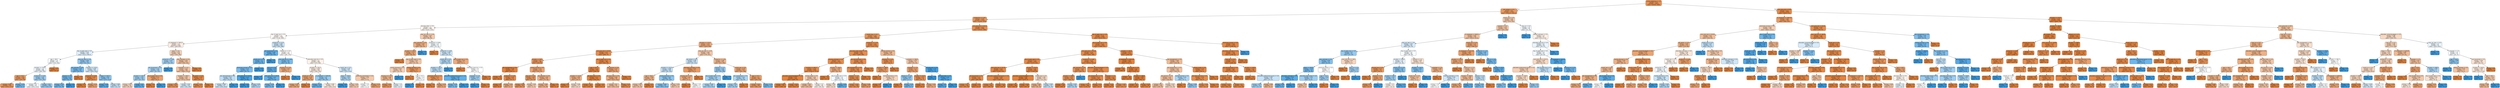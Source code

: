 digraph Tree {
node [shape=box, style="filled, rounded", color="black", fontname="helvetica"] ;
edge [fontname="helvetica"] ;
0 [label="contact_telephone <= 0.5\nentropy = 0.51\nsamples = 18211\nvalue = [25565, 3266]", fillcolor="#e89152"] ;
1 [label="job_student <= 0.5\nentropy = 0.6\nsamples = 11547\nvalue = [15616.0, 2691.0]", fillcolor="#e9975b"] ;
0 -> 1 [labeldistance=2.5, labelangle=45, headlabel="True"] ;
2 [label="euribor3m <= 1.24\nentropy = 0.59\nsamples = 11263\nvalue = [15342, 2529]", fillcolor="#e9965a"] ;
1 -> 2 ;
3 [label="job_blue-collar <= 0.5\nentropy = 1.0\nsamples = 1483\nvalue = [1232, 1143]", fillcolor="#fdf6f1"] ;
2 -> 3 ;
4 [label="day_of_week_tue <= 0.5\nentropy = 1.0\nsamples = 1395\nvalue = [1136, 1087]", fillcolor="#fefaf6"] ;
3 -> 4 ;
5 [label="nr_employed <= 5013.1\nentropy = 1.0\nsamples = 1104\nvalue = [929, 807]", fillcolor="#fceee5"] ;
4 -> 5 ;
6 [label="day_of_week_wed <= 0.5\nentropy = 0.99\nsamples = 520\nvalue = [371.0, 445.0]", fillcolor="#deeffb"] ;
5 -> 6 ;
7 [label="age <= 80.5\nentropy = 1.0\nsamples = 413\nvalue = [319, 330]", fillcolor="#f8fcfe"] ;
6 -> 7 ;
8 [label="duration <= 170.0\nentropy = 1.0\nsamples = 406\nvalue = [304, 330]", fillcolor="#eff7fd"] ;
7 -> 8 ;
9 [label="age <= 73.0\nentropy = 0.65\nsamples = 106\nvalue = [147, 29]", fillcolor="#ea9a60"] ;
8 -> 9 ;
10 [label="entropy = 0.56\nsamples = 101\nvalue = [145.0, 22.0]", fillcolor="#e99457"] ;
9 -> 10 ;
11 [label="entropy = 0.76\nsamples = 5\nvalue = [2, 7]", fillcolor="#72b9ec"] ;
9 -> 11 ;
12 [label="euribor3m <= 0.65\nentropy = 0.93\nsamples = 300\nvalue = [157, 301]", fillcolor="#a0d0f3"] ;
8 -> 12 ;
13 [label="entropy = 1.0\nsamples = 42\nvalue = [29.0, 31.0]", fillcolor="#f2f9fd"] ;
12 -> 13 ;
14 [label="entropy = 0.91\nsamples = 258\nvalue = [128, 270]", fillcolor="#97cbf1"] ;
12 -> 14 ;
15 [label="entropy = 0.0\nsamples = 7\nvalue = [15, 0]", fillcolor="#e58139"] ;
7 -> 15 ;
16 [label="emp_var_rate <= -1.4\nentropy = 0.89\nsamples = 107\nvalue = [52, 115]", fillcolor="#93c9f1"] ;
6 -> 16 ;
17 [label="job_unknown <= 0.5\nentropy = 0.78\nsamples = 67\nvalue = [23, 77]", fillcolor="#74baed"] ;
16 -> 17 ;
18 [label="previous <= 3.5\nentropy = 0.75\nsamples = 65\nvalue = [21, 77]", fillcolor="#6fb8ec"] ;
17 -> 18 ;
19 [label="entropy = 0.78\nsamples = 61\nvalue = [21, 70]", fillcolor="#74baed"] ;
18 -> 19 ;
20 [label="entropy = 0.0\nsamples = 4\nvalue = [0, 7]", fillcolor="#399de5"] ;
18 -> 20 ;
21 [label="entropy = 0.0\nsamples = 2\nvalue = [2, 0]", fillcolor="#e58139"] ;
17 -> 21 ;
22 [label="duration <= 174.0\nentropy = 0.99\nsamples = 40\nvalue = [29.0, 38.0]", fillcolor="#d0e8f9"] ;
16 -> 22 ;
23 [label="euribor3m <= 0.94\nentropy = 0.35\nsamples = 7\nvalue = [14, 1]", fillcolor="#e78a47"] ;
22 -> 23 ;
24 [label="entropy = 0.0\nsamples = 4\nvalue = [10, 0]", fillcolor="#e58139"] ;
23 -> 24 ;
25 [label="entropy = 0.72\nsamples = 3\nvalue = [4, 1]", fillcolor="#eca06a"] ;
23 -> 25 ;
26 [label="pdays <= 507.5\nentropy = 0.87\nsamples = 33\nvalue = [15.0, 37.0]", fillcolor="#89c5f0"] ;
22 -> 26 ;
27 [label="entropy = 0.56\nsamples = 14\nvalue = [3, 20]", fillcolor="#57ace9"] ;
26 -> 27 ;
28 [label="entropy = 0.98\nsamples = 19\nvalue = [12, 17]", fillcolor="#c5e2f7"] ;
26 -> 28 ;
29 [label="pdays <= 8.5\nentropy = 0.97\nsamples = 584\nvalue = [558, 362]", fillcolor="#f6d3b9"] ;
5 -> 29 ;
30 [label="euribor3m <= 1.08\nentropy = 0.93\nsamples = 111\nvalue = [56, 107]", fillcolor="#a1d0f3"] ;
29 -> 30 ;
31 [label="job_housemaid <= 0.5\nentropy = 0.94\nsamples = 109\nvalue = [56, 102]", fillcolor="#a6d3f3"] ;
30 -> 31 ;
32 [label="duration <= 161.5\nentropy = 0.92\nsamples = 105\nvalue = [52, 101]", fillcolor="#9fcff2"] ;
31 -> 32 ;
33 [label="entropy = 0.97\nsamples = 44\nvalue = [39, 26]", fillcolor="#f6d5bd"] ;
32 -> 33 ;
34 [label="entropy = 0.6\nsamples = 61\nvalue = [13, 75]", fillcolor="#5baeea"] ;
32 -> 34 ;
35 [label="day_of_week_mon <= 0.5\nentropy = 0.72\nsamples = 4\nvalue = [4, 1]", fillcolor="#eca06a"] ;
31 -> 35 ;
36 [label="entropy = 0.0\nsamples = 3\nvalue = [4, 0]", fillcolor="#e58139"] ;
35 -> 36 ;
37 [label="entropy = 0.0\nsamples = 1\nvalue = [0, 1]", fillcolor="#399de5"] ;
35 -> 37 ;
38 [label="entropy = 0.0\nsamples = 2\nvalue = [0, 5]", fillcolor="#399de5"] ;
30 -> 38 ;
39 [label="loan_unknown <= 0.5\nentropy = 0.92\nsamples = 473\nvalue = [502, 255]", fillcolor="#f2c19e"] ;
29 -> 39 ;
40 [label="campaign <= 5.5\nentropy = 0.93\nsamples = 464\nvalue = [488.0, 255.0]", fillcolor="#f3c3a0"] ;
39 -> 40 ;
41 [label="duration <= 199.5\nentropy = 0.93\nsamples = 455\nvalue = [473.0, 254.0]", fillcolor="#f3c5a3"] ;
40 -> 41 ;
42 [label="entropy = 0.58\nsamples = 223\nvalue = [312, 50]", fillcolor="#e99559"] ;
41 -> 42 ;
43 [label="entropy = 0.99\nsamples = 232\nvalue = [161, 204]", fillcolor="#d5eafa"] ;
41 -> 43 ;
44 [label="job_admin. <= 0.5\nentropy = 0.34\nsamples = 9\nvalue = [15, 1]", fillcolor="#e78946"] ;
40 -> 44 ;
45 [label="entropy = 0.41\nsamples = 6\nvalue = [11, 1]", fillcolor="#e78c4b"] ;
44 -> 45 ;
46 [label="entropy = 0.0\nsamples = 3\nvalue = [4, 0]", fillcolor="#e58139"] ;
44 -> 46 ;
47 [label="entropy = 0.0\nsamples = 9\nvalue = [14, 0]", fillcolor="#e58139"] ;
39 -> 47 ;
48 [label="euribor3m <= 0.72\nentropy = 0.98\nsamples = 291\nvalue = [207, 280]", fillcolor="#cbe5f8"] ;
4 -> 48 ;
49 [label="job_housemaid <= 0.5\nentropy = 0.68\nsamples = 69\nvalue = [22, 101]", fillcolor="#64b2eb"] ;
48 -> 49 ;
50 [label="month_nov <= 0.5\nentropy = 0.7\nsamples = 64\nvalue = [22, 95]", fillcolor="#67b4eb"] ;
49 -> 50 ;
51 [label="poutcome_success <= 0.5\nentropy = 0.79\nsamples = 50\nvalue = [22, 71]", fillcolor="#76bbed"] ;
50 -> 51 ;
52 [label="job_self-employed <= 0.5\nentropy = 0.97\nsamples = 28\nvalue = [19, 29]", fillcolor="#bbddf6"] ;
51 -> 52 ;
53 [label="entropy = 0.98\nsamples = 27\nvalue = [19.0, 26.0]", fillcolor="#cae5f8"] ;
52 -> 53 ;
54 [label="entropy = 0.0\nsamples = 1\nvalue = [0, 3]", fillcolor="#399de5"] ;
52 -> 54 ;
55 [label="cons_price_idx <= 93.81\nentropy = 0.35\nsamples = 22\nvalue = [3, 42]", fillcolor="#47a4e7"] ;
51 -> 55 ;
56 [label="entropy = 0.0\nsamples = 18\nvalue = [0, 37]", fillcolor="#399de5"] ;
55 -> 56 ;
57 [label="entropy = 0.95\nsamples = 4\nvalue = [3, 5]", fillcolor="#b0d8f5"] ;
55 -> 57 ;
58 [label="entropy = 0.0\nsamples = 14\nvalue = [0, 24]", fillcolor="#399de5"] ;
50 -> 58 ;
59 [label="entropy = 0.0\nsamples = 5\nvalue = [0, 6]", fillcolor="#399de5"] ;
49 -> 59 ;
60 [label="default_no <= 0.5\nentropy = 1.0\nsamples = 222\nvalue = [185, 179]", fillcolor="#fefbf9"] ;
48 -> 60 ;
61 [label="cons_conf_idx <= -30.6\nentropy = 0.8\nsamples = 14\nvalue = [6, 19]", fillcolor="#78bced"] ;
60 -> 61 ;
62 [label="loan_no <= 0.5\nentropy = 0.59\nsamples = 11\nvalue = [3, 18]", fillcolor="#5aade9"] ;
61 -> 62 ;
63 [label="entropy = 0.0\nsamples = 2\nvalue = [0, 4]", fillcolor="#399de5"] ;
62 -> 63 ;
64 [label="cons_price_idx <= 94.04\nentropy = 0.67\nsamples = 9\nvalue = [3, 14]", fillcolor="#63b2eb"] ;
62 -> 64 ;
65 [label="entropy = 0.78\nsamples = 6\nvalue = [3, 10]", fillcolor="#74baed"] ;
64 -> 65 ;
66 [label="entropy = 0.0\nsamples = 3\nvalue = [0, 4]", fillcolor="#399de5"] ;
64 -> 66 ;
67 [label="housing_no <= 0.5\nentropy = 0.81\nsamples = 3\nvalue = [3, 1]", fillcolor="#eeab7b"] ;
61 -> 67 ;
68 [label="entropy = 0.0\nsamples = 2\nvalue = [3, 0]", fillcolor="#e58139"] ;
67 -> 68 ;
69 [label="entropy = 0.0\nsamples = 1\nvalue = [0, 1]", fillcolor="#399de5"] ;
67 -> 69 ;
70 [label="education_basic.4y <= 0.5\nentropy = 1.0\nsamples = 208\nvalue = [179, 160]", fillcolor="#fcf2ea"] ;
60 -> 70 ;
71 [label="duration <= 193.5\nentropy = 0.99\nsamples = 183\nvalue = [160, 135]", fillcolor="#fbebe0"] ;
70 -> 71 ;
72 [label="month_jun <= 0.5\nentropy = 0.76\nsamples = 85\nvalue = [112, 32]", fillcolor="#eca572"] ;
71 -> 72 ;
73 [label="entropy = 0.78\nsamples = 81\nvalue = [106, 32]", fillcolor="#eda775"] ;
72 -> 73 ;
74 [label="entropy = 0.0\nsamples = 4\nvalue = [6, 0]", fillcolor="#e58139"] ;
72 -> 74 ;
75 [label="nr_employed <= 5046.85\nentropy = 0.9\nsamples = 98\nvalue = [48, 103]", fillcolor="#95cbf1"] ;
71 -> 75 ;
76 [label="entropy = 0.72\nsamples = 63\nvalue = [20, 80]", fillcolor="#6ab6ec"] ;
75 -> 76 ;
77 [label="entropy = 0.99\nsamples = 35\nvalue = [28.0, 23.0]", fillcolor="#fae8dc"] ;
75 -> 77 ;
78 [label="month_sep <= 0.5\nentropy = 0.99\nsamples = 25\nvalue = [19.0, 25.0]", fillcolor="#cfe7f9"] ;
70 -> 78 ;
79 [label="pdays <= 504.0\nentropy = 0.95\nsamples = 18\nvalue = [12, 21]", fillcolor="#aad5f4"] ;
78 -> 79 ;
80 [label="entropy = 0.0\nsamples = 6\nvalue = [0, 14]", fillcolor="#399de5"] ;
79 -> 80 ;
81 [label="entropy = 0.95\nsamples = 12\nvalue = [12, 7]", fillcolor="#f4caac"] ;
79 -> 81 ;
82 [label="poutcome_nonexistent <= 0.5\nentropy = 0.95\nsamples = 7\nvalue = [7, 4]", fillcolor="#f4c9aa"] ;
78 -> 82 ;
83 [label="entropy = 1.0\nsamples = 4\nvalue = [3, 3]", fillcolor="#ffffff"] ;
82 -> 83 ;
84 [label="entropy = 0.72\nsamples = 3\nvalue = [4, 1]", fillcolor="#eca06a"] ;
82 -> 84 ;
85 [label="emp_var_rate <= -2.35\nentropy = 0.95\nsamples = 88\nvalue = [96, 56]", fillcolor="#f4caac"] ;
3 -> 85 ;
86 [label="loan_unknown <= 0.5\nentropy = 0.83\nsamples = 51\nvalue = [65, 23]", fillcolor="#eeae7f"] ;
85 -> 86 ;
87 [label="duration <= 125.5\nentropy = 0.79\nsamples = 50\nvalue = [65, 20]", fillcolor="#eda876"] ;
86 -> 87 ;
88 [label="entropy = 0.0\nsamples = 16\nvalue = [28, 0]", fillcolor="#e58139"] ;
87 -> 88 ;
89 [label="day_of_week_wed <= 0.5\nentropy = 0.93\nsamples = 34\nvalue = [37, 20]", fillcolor="#f3c5a4"] ;
87 -> 89 ;
90 [label="marital_divorced <= 0.5\nentropy = 0.96\nsamples = 30\nvalue = [31, 19]", fillcolor="#f5ceb2"] ;
89 -> 90 ;
91 [label="housing_no <= 0.5\nentropy = 0.88\nsamples = 26\nvalue = [31, 13]", fillcolor="#f0b68c"] ;
90 -> 91 ;
92 [label="entropy = 0.61\nsamples = 13\nvalue = [23, 4]", fillcolor="#ea975b"] ;
91 -> 92 ;
93 [label="entropy = 1.0\nsamples = 13\nvalue = [8, 9]", fillcolor="#e9f4fc"] ;
91 -> 93 ;
94 [label="entropy = 0.0\nsamples = 4\nvalue = [0, 6]", fillcolor="#399de5"] ;
90 -> 94 ;
95 [label="marital_married <= 0.5\nentropy = 0.59\nsamples = 4\nvalue = [6, 1]", fillcolor="#e9965a"] ;
89 -> 95 ;
96 [label="entropy = 0.0\nsamples = 2\nvalue = [5, 0]", fillcolor="#e58139"] ;
95 -> 96 ;
97 [label="age <= 51.5\nentropy = 1.0\nsamples = 2\nvalue = [1, 1]", fillcolor="#ffffff"] ;
95 -> 97 ;
98 [label="entropy = 0.0\nsamples = 1\nvalue = [0, 1]", fillcolor="#399de5"] ;
97 -> 98 ;
99 [label="entropy = 0.0\nsamples = 1\nvalue = [1, 0]", fillcolor="#e58139"] ;
97 -> 99 ;
100 [label="entropy = 0.0\nsamples = 1\nvalue = [0, 3]", fillcolor="#399de5"] ;
86 -> 100 ;
101 [label="euribor3m <= 0.64\nentropy = 1.0\nsamples = 37\nvalue = [31, 33]", fillcolor="#f3f9fd"] ;
85 -> 101 ;
102 [label="entropy = 0.0\nsamples = 4\nvalue = [7, 0]", fillcolor="#e58139"] ;
101 -> 102 ;
103 [label="euribor3m <= 0.94\nentropy = 0.98\nsamples = 33\nvalue = [24, 33]", fillcolor="#c9e4f8"] ;
101 -> 103 ;
104 [label="month_sep <= 0.5\nentropy = 0.95\nsamples = 28\nvalue = [18, 31]", fillcolor="#acd6f4"] ;
103 -> 104 ;
105 [label="duration <= 191.5\nentropy = 0.97\nsamples = 27\nvalue = [18, 28]", fillcolor="#b8dcf6"] ;
104 -> 105 ;
106 [label="poutcome_failure <= 0.5\nentropy = 0.57\nsamples = 8\nvalue = [13, 2]", fillcolor="#e99457"] ;
105 -> 106 ;
107 [label="entropy = 0.0\nsamples = 3\nvalue = [6, 0]", fillcolor="#e58139"] ;
106 -> 107 ;
108 [label="entropy = 0.76\nsamples = 5\nvalue = [7, 2]", fillcolor="#eca572"] ;
106 -> 108 ;
109 [label="education_professional.course <= 0.5\nentropy = 0.64\nsamples = 19\nvalue = [5, 26]", fillcolor="#5fb0ea"] ;
105 -> 109 ;
110 [label="entropy = 0.79\nsamples = 15\nvalue = [5, 16]", fillcolor="#77bced"] ;
109 -> 110 ;
111 [label="entropy = 0.0\nsamples = 4\nvalue = [0, 10]", fillcolor="#399de5"] ;
109 -> 111 ;
112 [label="entropy = 0.0\nsamples = 1\nvalue = [0, 3]", fillcolor="#399de5"] ;
104 -> 112 ;
113 [label="day_of_week_tue <= 0.5\nentropy = 0.81\nsamples = 5\nvalue = [6, 2]", fillcolor="#eeab7b"] ;
103 -> 113 ;
114 [label="entropy = 0.0\nsamples = 2\nvalue = [4, 0]", fillcolor="#e58139"] ;
113 -> 114 ;
115 [label="education_basic.4y <= 0.5\nentropy = 1.0\nsamples = 3\nvalue = [2, 2]", fillcolor="#ffffff"] ;
113 -> 115 ;
116 [label="campaign <= 1.5\nentropy = 0.92\nsamples = 2\nvalue = [1, 2]", fillcolor="#9ccef2"] ;
115 -> 116 ;
117 [label="entropy = 0.0\nsamples = 1\nvalue = [0, 2]", fillcolor="#399de5"] ;
116 -> 117 ;
118 [label="entropy = 0.0\nsamples = 1\nvalue = [1, 0]", fillcolor="#e58139"] ;
116 -> 118 ;
119 [label="entropy = 0.0\nsamples = 1\nvalue = [1, 0]", fillcolor="#e58139"] ;
115 -> 119 ;
120 [label="cons_price_idx <= 93.14\nentropy = 0.43\nsamples = 9780\nvalue = [14110, 1386]", fillcolor="#e88d4c"] ;
2 -> 120 ;
121 [label="month_may <= 0.5\nentropy = 0.59\nsamples = 3680\nvalue = [4956.0, 831.0]", fillcolor="#e9965a"] ;
120 -> 121 ;
122 [label="duration <= 173.5\nentropy = 0.79\nsamples = 1331\nvalue = [1619, 504]", fillcolor="#eda877"] ;
121 -> 122 ;
123 [label="cons_price_idx <= 93.02\nentropy = 0.41\nsamples = 572\nvalue = [849, 77]", fillcolor="#e78c4b"] ;
122 -> 123 ;
124 [label="duration <= 94.5\nentropy = 0.6\nsamples = 186\nvalue = [248, 42]", fillcolor="#e9965b"] ;
123 -> 124 ;
125 [label="job_management <= 0.5\nentropy = 0.08\nsamples = 67\nvalue = [101, 1]", fillcolor="#e5823b"] ;
124 -> 125 ;
126 [label="entropy = 0.0\nsamples = 57\nvalue = [90, 0]", fillcolor="#e58139"] ;
125 -> 126 ;
127 [label="euribor3m <= 1.47\nentropy = 0.41\nsamples = 10\nvalue = [11, 1]", fillcolor="#e78c4b"] ;
125 -> 127 ;
128 [label="entropy = 0.0\nsamples = 6\nvalue = [8, 0]", fillcolor="#e58139"] ;
127 -> 128 ;
129 [label="entropy = 0.81\nsamples = 4\nvalue = [3, 1]", fillcolor="#eeab7b"] ;
127 -> 129 ;
130 [label="marital_married <= 0.5\nentropy = 0.76\nsamples = 119\nvalue = [147, 41]", fillcolor="#eca470"] ;
124 -> 130 ;
131 [label="loan_yes <= 0.5\nentropy = 0.65\nsamples = 55\nvalue = [76, 15]", fillcolor="#ea9a60"] ;
130 -> 131 ;
132 [label="entropy = 0.58\nsamples = 46\nvalue = [69, 11]", fillcolor="#e99559"] ;
131 -> 132 ;
133 [label="entropy = 0.95\nsamples = 9\nvalue = [7, 4]", fillcolor="#f4c9aa"] ;
131 -> 133 ;
134 [label="job_unknown <= 0.5\nentropy = 0.84\nsamples = 64\nvalue = [71, 26]", fillcolor="#efaf82"] ;
130 -> 134 ;
135 [label="entropy = 0.84\nsamples = 63\nvalue = [70, 26]", fillcolor="#efb083"] ;
134 -> 135 ;
136 [label="entropy = 0.0\nsamples = 1\nvalue = [1, 0]", fillcolor="#e58139"] ;
134 -> 136 ;
137 [label="day_of_week_tue <= 0.5\nentropy = 0.31\nsamples = 386\nvalue = [601, 35]", fillcolor="#e78845"] ;
123 -> 137 ;
138 [label="age <= 27.5\nentropy = 0.23\nsamples = 345\nvalue = [548, 21]", fillcolor="#e68641"] ;
137 -> 138 ;
139 [label="duration <= 113.0\nentropy = 0.84\nsamples = 18\nvalue = [19, 7]", fillcolor="#efaf82"] ;
138 -> 139 ;
140 [label="entropy = 0.0\nsamples = 7\nvalue = [9, 0]", fillcolor="#e58139"] ;
139 -> 140 ;
141 [label="entropy = 0.98\nsamples = 11\nvalue = [10, 7]", fillcolor="#f7d9c4"] ;
139 -> 141 ;
142 [label="job_blue-collar <= 0.5\nentropy = 0.17\nsamples = 327\nvalue = [529, 14]", fillcolor="#e6843e"] ;
138 -> 142 ;
143 [label="entropy = 0.22\nsamples = 240\nvalue = [378, 14]", fillcolor="#e68640"] ;
142 -> 143 ;
144 [label="entropy = 0.0\nsamples = 87\nvalue = [151, 0]", fillcolor="#e58139"] ;
142 -> 144 ;
145 [label="job_services <= 0.5\nentropy = 0.74\nsamples = 41\nvalue = [53, 14]", fillcolor="#eca26d"] ;
137 -> 145 ;
146 [label="job_blue-collar <= 0.5\nentropy = 0.82\nsamples = 38\nvalue = [41.0, 14.0]", fillcolor="#eeac7d"] ;
145 -> 146 ;
147 [label="entropy = 0.9\nsamples = 29\nvalue = [28.0, 13.0]", fillcolor="#f1bc95"] ;
146 -> 147 ;
148 [label="entropy = 0.37\nsamples = 9\nvalue = [13, 1]", fillcolor="#e78b48"] ;
146 -> 148 ;
149 [label="entropy = 0.0\nsamples = 3\nvalue = [12, 0]", fillcolor="#e58139"] ;
145 -> 149 ;
150 [label="emp_var_rate <= -2.35\nentropy = 0.94\nsamples = 759\nvalue = [770, 427]", fillcolor="#f3c7a7"] ;
122 -> 150 ;
151 [label="job_retired <= 0.5\nentropy = 0.98\nsamples = 147\nvalue = [97, 133]", fillcolor="#c9e4f8"] ;
150 -> 151 ;
152 [label="duration <= 231.0\nentropy = 0.98\nsamples = 142\nvalue = [92, 132]", fillcolor="#c3e1f7"] ;
151 -> 152 ;
153 [label="age <= 46.0\nentropy = 0.86\nsamples = 43\nvalue = [45, 18]", fillcolor="#efb388"] ;
152 -> 153 ;
154 [label="entropy = 0.93\nsamples = 35\nvalue = [34, 18]", fillcolor="#f3c4a2"] ;
153 -> 154 ;
155 [label="entropy = 0.0\nsamples = 8\nvalue = [11, 0]", fillcolor="#e58139"] ;
153 -> 155 ;
156 [label="marital_divorced <= 0.5\nentropy = 0.87\nsamples = 99\nvalue = [47, 114]", fillcolor="#8bc5f0"] ;
152 -> 156 ;
157 [label="entropy = 0.84\nsamples = 93\nvalue = [40.0, 110.0]", fillcolor="#81c1ee"] ;
156 -> 157 ;
158 [label="entropy = 0.95\nsamples = 6\nvalue = [7, 4]", fillcolor="#f4c9aa"] ;
156 -> 158 ;
159 [label="education_unknown <= 0.5\nentropy = 0.65\nsamples = 5\nvalue = [5, 1]", fillcolor="#ea9a61"] ;
151 -> 159 ;
160 [label="housing_yes <= 0.5\nentropy = 0.81\nsamples = 4\nvalue = [3, 1]", fillcolor="#eeab7b"] ;
159 -> 160 ;
161 [label="entropy = 0.0\nsamples = 2\nvalue = [2, 0]", fillcolor="#e58139"] ;
160 -> 161 ;
162 [label="entropy = 1.0\nsamples = 2\nvalue = [1, 1]", fillcolor="#ffffff"] ;
160 -> 162 ;
163 [label="entropy = 0.0\nsamples = 1\nvalue = [2, 0]", fillcolor="#e58139"] ;
159 -> 163 ;
164 [label="euribor3m <= 1.39\nentropy = 0.89\nsamples = 612\nvalue = [673, 294]", fillcolor="#f0b88f"] ;
150 -> 164 ;
165 [label="previous <= 1.5\nentropy = 0.91\nsamples = 100\nvalue = [52, 108]", fillcolor="#98ccf2"] ;
164 -> 165 ;
166 [label="day_of_week_wed <= 0.5\nentropy = 0.93\nsamples = 97\nvalue = [52, 100]", fillcolor="#a0d0f3"] ;
165 -> 166 ;
167 [label="entropy = 0.94\nsamples = 95\nvalue = [52.0, 95.0]", fillcolor="#a5d3f3"] ;
166 -> 167 ;
168 [label="entropy = 0.0\nsamples = 2\nvalue = [0, 5]", fillcolor="#399de5"] ;
166 -> 168 ;
169 [label="entropy = 0.0\nsamples = 3\nvalue = [0, 8]", fillcolor="#399de5"] ;
165 -> 169 ;
170 [label="month_apr <= 0.5\nentropy = 0.78\nsamples = 512\nvalue = [621, 186]", fillcolor="#eda774"] ;
164 -> 170 ;
171 [label="job_unemployed <= 0.5\nentropy = 0.95\nsamples = 49\nvalue = [28, 49]", fillcolor="#aad5f4"] ;
170 -> 171 ;
172 [label="entropy = 0.93\nsamples = 47\nvalue = [26, 49]", fillcolor="#a2d1f3"] ;
171 -> 172 ;
173 [label="entropy = 0.0\nsamples = 2\nvalue = [2, 0]", fillcolor="#e58139"] ;
171 -> 173 ;
174 [label="age <= 57.5\nentropy = 0.7\nsamples = 463\nvalue = [593, 137]", fillcolor="#eb9e67"] ;
170 -> 174 ;
175 [label="entropy = 0.64\nsamples = 442\nvalue = [586, 114]", fillcolor="#ea9a60"] ;
174 -> 175 ;
176 [label="entropy = 0.78\nsamples = 21\nvalue = [7, 23]", fillcolor="#75bbed"] ;
174 -> 176 ;
177 [label="euribor3m <= 1.35\nentropy = 0.43\nsamples = 2349\nvalue = [3337, 327]", fillcolor="#e88d4c"] ;
121 -> 177 ;
178 [label="education_high.school <= 0.5\nentropy = 0.41\nsamples = 2284\nvalue = [3264, 296]", fillcolor="#e78c4b"] ;
177 -> 178 ;
179 [label="housing_unknown <= 0.5\nentropy = 0.4\nsamples = 1676\nvalue = [2401, 211]", fillcolor="#e78c4a"] ;
178 -> 179 ;
180 [label="duration <= 405.5\nentropy = 0.39\nsamples = 1644\nvalue = [2361.0, 197.0]", fillcolor="#e78c4a"] ;
179 -> 180 ;
181 [label="education_university.degree <= 0.5\nentropy = 0.12\nsamples = 1361\nvalue = [2083, 35]", fillcolor="#e5833c"] ;
180 -> 181 ;
182 [label="entropy = 0.09\nsamples = 937\nvalue = [1464, 18]", fillcolor="#e5833b"] ;
181 -> 182 ;
183 [label="entropy = 0.18\nsamples = 424\nvalue = [619, 17]", fillcolor="#e6843e"] ;
181 -> 183 ;
184 [label="marital_single <= 0.5\nentropy = 0.95\nsamples = 283\nvalue = [278, 162]", fillcolor="#f4caac"] ;
180 -> 184 ;
185 [label="entropy = 0.91\nsamples = 203\nvalue = [209, 100]", fillcolor="#f1bd98"] ;
184 -> 185 ;
186 [label="entropy = 1.0\nsamples = 80\nvalue = [69, 62]", fillcolor="#fcf2eb"] ;
184 -> 186 ;
187 [label="duration <= 266.5\nentropy = 0.83\nsamples = 32\nvalue = [40, 14]", fillcolor="#eead7e"] ;
179 -> 187 ;
188 [label="entropy = 0.0\nsamples = 18\nvalue = [27, 0]", fillcolor="#e58139"] ;
187 -> 188 ;
189 [label="day_of_week_mon <= 0.5\nentropy = 1.0\nsamples = 14\nvalue = [13, 14]", fillcolor="#f1f8fd"] ;
187 -> 189 ;
190 [label="entropy = 0.99\nsamples = 10\nvalue = [12, 9]", fillcolor="#f8e0ce"] ;
189 -> 190 ;
191 [label="entropy = 0.65\nsamples = 4\nvalue = [1, 5]", fillcolor="#61b1ea"] ;
189 -> 191 ;
192 [label="job_self-employed <= 0.5\nentropy = 0.44\nsamples = 608\nvalue = [863, 85]", fillcolor="#e88d4d"] ;
178 -> 192 ;
193 [label="job_management <= 0.5\nentropy = 0.44\nsamples = 599\nvalue = [851, 85]", fillcolor="#e88e4d"] ;
192 -> 193 ;
194 [label="previous <= 1.5\nentropy = 0.45\nsamples = 583\nvalue = [829, 85]", fillcolor="#e88e4d"] ;
193 -> 194 ;
195 [label="entropy = 0.44\nsamples = 568\nvalue = [811, 81]", fillcolor="#e88e4d"] ;
194 -> 195 ;
196 [label="entropy = 0.68\nsamples = 15\nvalue = [18, 4]", fillcolor="#eb9d65"] ;
194 -> 196 ;
197 [label="entropy = 0.0\nsamples = 16\nvalue = [22, 0]", fillcolor="#e58139"] ;
193 -> 197 ;
198 [label="entropy = 0.0\nsamples = 9\nvalue = [12, 0]", fillcolor="#e58139"] ;
192 -> 198 ;
199 [label="marital_married <= 0.5\nentropy = 0.88\nsamples = 65\nvalue = [73, 31]", fillcolor="#f0b78d"] ;
177 -> 199 ;
200 [label="housing_no <= 0.5\nentropy = 0.47\nsamples = 14\nvalue = [18, 2]", fillcolor="#e88f4f"] ;
199 -> 200 ;
201 [label="duration <= 188.0\nentropy = 0.65\nsamples = 9\nvalue = [10, 2]", fillcolor="#ea9a61"] ;
200 -> 201 ;
202 [label="entropy = 0.0\nsamples = 5\nvalue = [7, 0]", fillcolor="#e58139"] ;
201 -> 202 ;
203 [label="marital_divorced <= 0.5\nentropy = 0.97\nsamples = 4\nvalue = [3, 2]", fillcolor="#f6d5bd"] ;
201 -> 203 ;
204 [label="entropy = 0.0\nsamples = 2\nvalue = [3, 0]", fillcolor="#e58139"] ;
203 -> 204 ;
205 [label="entropy = 0.0\nsamples = 2\nvalue = [0, 2]", fillcolor="#399de5"] ;
203 -> 205 ;
206 [label="entropy = 0.0\nsamples = 5\nvalue = [8, 0]", fillcolor="#e58139"] ;
200 -> 206 ;
207 [label="duration <= 560.0\nentropy = 0.93\nsamples = 51\nvalue = [55, 29]", fillcolor="#f3c3a1"] ;
199 -> 207 ;
208 [label="campaign <= 1.5\nentropy = 0.73\nsamples = 40\nvalue = [54, 14]", fillcolor="#eca26c"] ;
207 -> 208 ;
209 [label="default_no <= 0.5\nentropy = 0.88\nsamples = 6\nvalue = [3, 7]", fillcolor="#8ec7f0"] ;
208 -> 209 ;
210 [label="entropy = 0.0\nsamples = 1\nvalue = [1, 0]", fillcolor="#e58139"] ;
209 -> 210 ;
211 [label="entropy = 0.76\nsamples = 5\nvalue = [2, 7]", fillcolor="#72b9ec"] ;
209 -> 211 ;
212 [label="duration <= 212.5\nentropy = 0.53\nsamples = 34\nvalue = [51, 7]", fillcolor="#e99254"] ;
208 -> 212 ;
213 [label="entropy = 0.0\nsamples = 17\nvalue = [30, 0]", fillcolor="#e58139"] ;
212 -> 213 ;
214 [label="entropy = 0.81\nsamples = 17\nvalue = [21, 7]", fillcolor="#eeab7b"] ;
212 -> 214 ;
215 [label="housing_yes <= 0.5\nentropy = 0.34\nsamples = 11\nvalue = [1, 15]", fillcolor="#46a4e7"] ;
207 -> 215 ;
216 [label="entropy = 0.0\nsamples = 4\nvalue = [0, 5]", fillcolor="#399de5"] ;
215 -> 216 ;
217 [label="job_blue-collar <= 0.5\nentropy = 0.44\nsamples = 7\nvalue = [1, 10]", fillcolor="#4da7e8"] ;
215 -> 217 ;
218 [label="entropy = 0.5\nsamples = 5\nvalue = [1, 8]", fillcolor="#52a9e8"] ;
217 -> 218 ;
219 [label="entropy = 0.0\nsamples = 2\nvalue = [0, 2]", fillcolor="#399de5"] ;
217 -> 219 ;
220 [label="day_of_week_mon <= 0.5\nentropy = 0.32\nsamples = 6100\nvalue = [9154, 555]", fillcolor="#e78945"] ;
120 -> 220 ;
221 [label="day_of_week_tue <= 0.5\nentropy = 0.33\nsamples = 4903\nvalue = [7386, 472]", fillcolor="#e78946"] ;
220 -> 221 ;
222 [label="cons_price_idx <= 93.68\nentropy = 0.35\nsamples = 3670\nvalue = [5457, 380]", fillcolor="#e78a47"] ;
221 -> 222 ;
223 [label="day_of_week_wed <= 0.5\nentropy = 0.33\nsamples = 2265\nvalue = [3379, 218]", fillcolor="#e78946"] ;
222 -> 223 ;
224 [label="cons_price_idx <= 93.32\nentropy = 0.32\nsamples = 1457\nvalue = [2190, 134]", fillcolor="#e78945"] ;
223 -> 224 ;
225 [label="job_housemaid <= 0.5\nentropy = 0.37\nsamples = 610\nvalue = [905, 69]", fillcolor="#e78b48"] ;
224 -> 225 ;
226 [label="entropy = 0.37\nsamples = 599\nvalue = [891, 69]", fillcolor="#e78b48"] ;
225 -> 226 ;
227 [label="entropy = 0.0\nsamples = 11\nvalue = [14, 0]", fillcolor="#e58139"] ;
225 -> 227 ;
228 [label="education_professional.course <= 0.5\nentropy = 0.28\nsamples = 847\nvalue = [1285, 65]", fillcolor="#e68743"] ;
224 -> 228 ;
229 [label="entropy = 0.31\nsamples = 659\nvalue = [990, 59]", fillcolor="#e78945"] ;
228 -> 229 ;
230 [label="entropy = 0.14\nsamples = 188\nvalue = [295, 6]", fillcolor="#e6843d"] ;
228 -> 230 ;
231 [label="duration <= 452.0\nentropy = 0.35\nsamples = 808\nvalue = [1189, 84]", fillcolor="#e78a47"] ;
223 -> 231 ;
232 [label="education_university.degree <= 0.5\nentropy = 0.02\nsamples = 689\nvalue = [1072, 2]", fillcolor="#e58139"] ;
231 -> 232 ;
233 [label="entropy = 0.0\nsamples = 388\nvalue = [605, 0]", fillcolor="#e58139"] ;
232 -> 233 ;
234 [label="entropy = 0.04\nsamples = 301\nvalue = [467, 2]", fillcolor="#e5823a"] ;
232 -> 234 ;
235 [label="month_aug <= 0.5\nentropy = 0.98\nsamples = 119\nvalue = [117, 82]", fillcolor="#f7d9c4"] ;
231 -> 235 ;
236 [label="entropy = 0.86\nsamples = 66\nvalue = [82, 32]", fillcolor="#efb286"] ;
235 -> 236 ;
237 [label="entropy = 0.98\nsamples = 53\nvalue = [35, 50]", fillcolor="#c4e2f7"] ;
235 -> 237 ;
238 [label="euribor3m <= 4.96\nentropy = 0.37\nsamples = 1405\nvalue = [2078.0, 162.0]", fillcolor="#e78b48"] ;
222 -> 238 ;
239 [label="job_unknown <= 0.5\nentropy = 0.56\nsamples = 202\nvalue = [282, 42]", fillcolor="#e99456"] ;
238 -> 239 ;
240 [label="duration <= 548.0\nentropy = 0.55\nsamples = 201\nvalue = [282, 41]", fillcolor="#e99356"] ;
239 -> 240 ;
241 [label="entropy = 0.09\nsamples = 162\nvalue = [260, 3]", fillcolor="#e5823b"] ;
240 -> 241 ;
242 [label="entropy = 0.95\nsamples = 39\nvalue = [22, 38]", fillcolor="#acd6f4"] ;
240 -> 242 ;
243 [label="entropy = 0.0\nsamples = 1\nvalue = [0, 1]", fillcolor="#399de5"] ;
239 -> 243 ;
244 [label="education_university.degree <= 0.5\nentropy = 0.34\nsamples = 1203\nvalue = [1796, 120]", fillcolor="#e78946"] ;
238 -> 244 ;
245 [label="job_entrepreneur <= 0.5\nentropy = 0.33\nsamples = 923\nvalue = [1383, 88]", fillcolor="#e78946"] ;
244 -> 245 ;
246 [label="entropy = 0.33\nsamples = 896\nvalue = [1344, 87]", fillcolor="#e78946"] ;
245 -> 246 ;
247 [label="entropy = 0.17\nsamples = 27\nvalue = [39, 1]", fillcolor="#e6843e"] ;
245 -> 247 ;
248 [label="campaign <= 1.5\nentropy = 0.37\nsamples = 280\nvalue = [413, 32]", fillcolor="#e78b48"] ;
244 -> 248 ;
249 [label="entropy = 0.18\nsamples = 108\nvalue = [184, 5]", fillcolor="#e6843e"] ;
248 -> 249 ;
250 [label="entropy = 0.49\nsamples = 172\nvalue = [229, 27]", fillcolor="#e89050"] ;
248 -> 250 ;
251 [label="duration <= 447.0\nentropy = 0.27\nsamples = 1233\nvalue = [1929, 92]", fillcolor="#e68742"] ;
221 -> 251 ;
252 [label="nr_employed <= 5211.95\nentropy = 0.02\nsamples = 1057\nvalue = [1731, 3]", fillcolor="#e58139"] ;
251 -> 252 ;
253 [label="entropy = 0.0\nsamples = 256\nvalue = [406, 0]", fillcolor="#e58139"] ;
252 -> 253 ;
254 [label="housing_yes <= 0.5\nentropy = 0.02\nsamples = 801\nvalue = [1325, 3]", fillcolor="#e58139"] ;
252 -> 254 ;
255 [label="entropy = 0.0\nsamples = 386\nvalue = [633, 0]", fillcolor="#e58139"] ;
254 -> 255 ;
256 [label="duration <= 288.0\nentropy = 0.04\nsamples = 415\nvalue = [692, 3]", fillcolor="#e5823a"] ;
254 -> 256 ;
257 [label="entropy = 0.0\nsamples = 355\nvalue = [585, 0]", fillcolor="#e58139"] ;
256 -> 257 ;
258 [label="entropy = 0.18\nsamples = 60\nvalue = [107, 3]", fillcolor="#e6853f"] ;
256 -> 258 ;
259 [label="job_management <= 0.5\nentropy = 0.89\nsamples = 176\nvalue = [198, 89]", fillcolor="#f1ba92"] ;
251 -> 259 ;
260 [label="job_entrepreneur <= 0.5\nentropy = 0.93\nsamples = 159\nvalue = [168, 87]", fillcolor="#f2c2a0"] ;
259 -> 260 ;
261 [label="job_services <= 0.5\nentropy = 0.91\nsamples = 152\nvalue = [164, 80]", fillcolor="#f2be9a"] ;
260 -> 261 ;
262 [label="entropy = 0.9\nsamples = 136\nvalue = [149, 70]", fillcolor="#f1bc96"] ;
261 -> 262 ;
263 [label="entropy = 0.97\nsamples = 16\nvalue = [15, 10]", fillcolor="#f6d5bd"] ;
261 -> 263 ;
264 [label="marital_married <= 0.5\nentropy = 0.95\nsamples = 7\nvalue = [4, 7]", fillcolor="#aad5f4"] ;
260 -> 264 ;
265 [label="entropy = 0.0\nsamples = 1\nvalue = [1, 0]", fillcolor="#e58139"] ;
264 -> 265 ;
266 [label="entropy = 0.88\nsamples = 6\nvalue = [3, 7]", fillcolor="#8ec7f0"] ;
264 -> 266 ;
267 [label="marital_single <= 0.5\nentropy = 0.34\nsamples = 17\nvalue = [30, 2]", fillcolor="#e78946"] ;
259 -> 267 ;
268 [label="education_basic.9y <= 0.5\nentropy = 0.39\nsamples = 14\nvalue = [24, 2]", fillcolor="#e78c49"] ;
267 -> 268 ;
269 [label="entropy = 0.43\nsamples = 13\nvalue = [21, 2]", fillcolor="#e78d4c"] ;
268 -> 269 ;
270 [label="entropy = 0.0\nsamples = 1\nvalue = [3, 0]", fillcolor="#e58139"] ;
268 -> 270 ;
271 [label="entropy = 0.0\nsamples = 3\nvalue = [6, 0]", fillcolor="#e58139"] ;
267 -> 271 ;
272 [label="poutcome_success <= 0.5\nentropy = 0.26\nsamples = 1197\nvalue = [1768, 83]", fillcolor="#e68742"] ;
220 -> 272 ;
273 [label="education_unknown <= 0.5\nentropy = 0.26\nsamples = 1196\nvalue = [1768, 82]", fillcolor="#e68742"] ;
272 -> 273 ;
274 [label="loan_yes <= 0.5\nentropy = 0.27\nsamples = 1151\nvalue = [1689, 82]", fillcolor="#e68743"] ;
273 -> 274 ;
275 [label="job_self-employed <= 0.5\nentropy = 0.25\nsamples = 955\nvalue = [1414, 61]", fillcolor="#e68642"] ;
274 -> 275 ;
276 [label="euribor3m <= 4.96\nentropy = 0.26\nsamples = 918\nvalue = [1355, 61]", fillcolor="#e68742"] ;
275 -> 276 ;
277 [label="entropy = 0.23\nsamples = 564\nvalue = [845, 32]", fillcolor="#e68640"] ;
276 -> 277 ;
278 [label="entropy = 0.3\nsamples = 354\nvalue = [510, 29]", fillcolor="#e68844"] ;
276 -> 278 ;
279 [label="entropy = 0.0\nsamples = 37\nvalue = [59, 0]", fillcolor="#e58139"] ;
275 -> 279 ;
280 [label="duration <= 428.0\nentropy = 0.37\nsamples = 196\nvalue = [275, 21]", fillcolor="#e78b48"] ;
274 -> 280 ;
281 [label="entropy = 0.0\nsamples = 172\nvalue = [260, 0]", fillcolor="#e58139"] ;
280 -> 281 ;
282 [label="education_professional.course <= 0.5\nentropy = 0.98\nsamples = 24\nvalue = [15, 21]", fillcolor="#c6e3f8"] ;
280 -> 282 ;
283 [label="entropy = 0.93\nsamples = 20\nvalue = [10, 19]", fillcolor="#a1d1f3"] ;
282 -> 283 ;
284 [label="entropy = 0.86\nsamples = 4\nvalue = [5, 2]", fillcolor="#efb388"] ;
282 -> 284 ;
285 [label="entropy = 0.0\nsamples = 45\nvalue = [79, 0]", fillcolor="#e58139"] ;
273 -> 285 ;
286 [label="entropy = 0.0\nsamples = 1\nvalue = [0, 1]", fillcolor="#399de5"] ;
272 -> 286 ;
287 [label="month_aug <= 0.5\nentropy = 0.95\nsamples = 284\nvalue = [274, 162]", fillcolor="#f4cbae"] ;
1 -> 287 ;
288 [label="previous <= 4.5\nentropy = 0.93\nsamples = 239\nvalue = [243, 129]", fillcolor="#f3c4a2"] ;
287 -> 288 ;
289 [label="nr_employed <= 5020.5\nentropy = 0.92\nsamples = 236\nvalue = [243.0, 122.0]", fillcolor="#f2c09c"] ;
288 -> 289 ;
290 [label="emp_var_rate <= -2.6\nentropy = 0.99\nsamples = 83\nvalue = [55, 70]", fillcolor="#d5eaf9"] ;
289 -> 290 ;
291 [label="day_of_week_mon <= 0.5\nentropy = 0.9\nsamples = 25\nvalue = [11, 24]", fillcolor="#94caf1"] ;
290 -> 291 ;
292 [label="loan_unknown <= 0.5\nentropy = 0.84\nsamples = 22\nvalue = [8, 22]", fillcolor="#81c1ee"] ;
291 -> 292 ;
293 [label="pdays <= 503.0\nentropy = 0.78\nsamples = 19\nvalue = [6, 20]", fillcolor="#74baed"] ;
292 -> 293 ;
294 [label="education_unknown <= 0.5\nentropy = 0.59\nsamples = 8\nvalue = [2, 12]", fillcolor="#5aade9"] ;
293 -> 294 ;
295 [label="entropy = 0.68\nsamples = 6\nvalue = [2, 9]", fillcolor="#65b3eb"] ;
294 -> 295 ;
296 [label="entropy = 0.0\nsamples = 2\nvalue = [0, 3]", fillcolor="#399de5"] ;
294 -> 296 ;
297 [label="education_high.school <= 0.5\nentropy = 0.92\nsamples = 11\nvalue = [4, 8]", fillcolor="#9ccef2"] ;
293 -> 297 ;
298 [label="entropy = 0.92\nsamples = 6\nvalue = [4, 2]", fillcolor="#f2c09c"] ;
297 -> 298 ;
299 [label="entropy = 0.0\nsamples = 5\nvalue = [0, 6]", fillcolor="#399de5"] ;
297 -> 299 ;
300 [label="poutcome_failure <= 0.5\nentropy = 1.0\nsamples = 3\nvalue = [2, 2]", fillcolor="#ffffff"] ;
292 -> 300 ;
301 [label="age <= 21.0\nentropy = 0.92\nsamples = 2\nvalue = [1, 2]", fillcolor="#9ccef2"] ;
300 -> 301 ;
302 [label="entropy = 0.0\nsamples = 1\nvalue = [1, 0]", fillcolor="#e58139"] ;
301 -> 302 ;
303 [label="entropy = 0.0\nsamples = 1\nvalue = [0, 2]", fillcolor="#399de5"] ;
301 -> 303 ;
304 [label="entropy = 0.0\nsamples = 1\nvalue = [1, 0]", fillcolor="#e58139"] ;
300 -> 304 ;
305 [label="cons_conf_idx <= -28.5\nentropy = 0.97\nsamples = 3\nvalue = [3, 2]", fillcolor="#f6d5bd"] ;
291 -> 305 ;
306 [label="entropy = 0.0\nsamples = 1\nvalue = [2, 0]", fillcolor="#e58139"] ;
305 -> 306 ;
307 [label="loan_no <= 0.5\nentropy = 0.92\nsamples = 2\nvalue = [1, 2]", fillcolor="#9ccef2"] ;
305 -> 307 ;
308 [label="entropy = 0.0\nsamples = 1\nvalue = [1, 0]", fillcolor="#e58139"] ;
307 -> 308 ;
309 [label="entropy = 0.0\nsamples = 1\nvalue = [0, 2]", fillcolor="#399de5"] ;
307 -> 309 ;
310 [label="day_of_week_wed <= 0.5\nentropy = 1.0\nsamples = 58\nvalue = [44, 46]", fillcolor="#f6fbfe"] ;
290 -> 310 ;
311 [label="duration <= 206.0\nentropy = 1.0\nsamples = 44\nvalue = [31, 36]", fillcolor="#e4f1fb"] ;
310 -> 311 ;
312 [label="housing_yes <= 0.5\nentropy = 0.57\nsamples = 16\nvalue = [19, 3]", fillcolor="#e99558"] ;
311 -> 312 ;
313 [label="entropy = 0.0\nsamples = 4\nvalue = [6, 0]", fillcolor="#e58139"] ;
312 -> 313 ;
314 [label="previous <= 3.5\nentropy = 0.7\nsamples = 12\nvalue = [13, 3]", fillcolor="#eb9e67"] ;
312 -> 314 ;
315 [label="entropy = 0.57\nsamples = 11\nvalue = [13, 2]", fillcolor="#e99457"] ;
314 -> 315 ;
316 [label="entropy = 0.0\nsamples = 1\nvalue = [0, 1]", fillcolor="#399de5"] ;
314 -> 316 ;
317 [label="month_may <= 0.5\nentropy = 0.84\nsamples = 28\nvalue = [12, 33]", fillcolor="#81c1ee"] ;
311 -> 317 ;
318 [label="duration <= 355.5\nentropy = 0.92\nsamples = 24\nvalue = [12, 24]", fillcolor="#9ccef2"] ;
317 -> 318 ;
319 [label="entropy = 1.0\nsamples = 15\nvalue = [10, 9]", fillcolor="#fcf2eb"] ;
318 -> 319 ;
320 [label="entropy = 0.52\nsamples = 9\nvalue = [2, 15]", fillcolor="#53aae8"] ;
318 -> 320 ;
321 [label="entropy = 0.0\nsamples = 4\nvalue = [0, 9]", fillcolor="#399de5"] ;
317 -> 321 ;
322 [label="previous <= 1.5\nentropy = 0.99\nsamples = 14\nvalue = [13.0, 10.0]", fillcolor="#f9e2d1"] ;
310 -> 322 ;
323 [label="duration <= 243.5\nentropy = 0.81\nsamples = 7\nvalue = [2, 6]", fillcolor="#7bbeee"] ;
322 -> 323 ;
324 [label="month_may <= 0.5\nentropy = 0.92\nsamples = 2\nvalue = [2, 1]", fillcolor="#f2c09c"] ;
323 -> 324 ;
325 [label="entropy = 0.0\nsamples = 1\nvalue = [2, 0]", fillcolor="#e58139"] ;
324 -> 325 ;
326 [label="entropy = 0.0\nsamples = 1\nvalue = [0, 1]", fillcolor="#399de5"] ;
324 -> 326 ;
327 [label="entropy = 0.0\nsamples = 5\nvalue = [0, 5]", fillcolor="#399de5"] ;
323 -> 327 ;
328 [label="campaign <= 1.5\nentropy = 0.84\nsamples = 7\nvalue = [11, 4]", fillcolor="#eeaf81"] ;
322 -> 328 ;
329 [label="entropy = 0.0\nsamples = 3\nvalue = [8, 0]", fillcolor="#e58139"] ;
328 -> 329 ;
330 [label="housing_unknown <= 0.5\nentropy = 0.99\nsamples = 4\nvalue = [3, 4]", fillcolor="#cee6f8"] ;
328 -> 330 ;
331 [label="entropy = 1.0\nsamples = 3\nvalue = [3, 3]", fillcolor="#ffffff"] ;
330 -> 331 ;
332 [label="entropy = 0.0\nsamples = 1\nvalue = [0, 1]", fillcolor="#399de5"] ;
330 -> 332 ;
333 [label="month_mar <= 0.5\nentropy = 0.75\nsamples = 153\nvalue = [188, 52]", fillcolor="#eca470"] ;
289 -> 333 ;
334 [label="nr_employed <= 5211.95\nentropy = 0.68\nsamples = 143\nvalue = [184, 41]", fillcolor="#eb9d65"] ;
333 -> 334 ;
335 [label="duration <= 116.5\nentropy = 0.77\nsamples = 117\nvalue = [143, 41]", fillcolor="#eca572"] ;
334 -> 335 ;
336 [label="entropy = 0.0\nsamples = 38\nvalue = [66, 0]", fillcolor="#e58139"] ;
335 -> 336 ;
337 [label="month_jun <= 0.5\nentropy = 0.93\nsamples = 79\nvalue = [77, 41]", fillcolor="#f3c4a2"] ;
335 -> 337 ;
338 [label="duration <= 589.0\nentropy = 0.89\nsamples = 69\nvalue = [71.0, 32.0]", fillcolor="#f1ba92"] ;
337 -> 338 ;
339 [label="entropy = 0.75\nsamples = 58\nvalue = [69, 19]", fillcolor="#eca470"] ;
338 -> 339 ;
340 [label="entropy = 0.57\nsamples = 11\nvalue = [2, 13]", fillcolor="#57ace9"] ;
338 -> 340 ;
341 [label="previous <= 0.5\nentropy = 0.97\nsamples = 10\nvalue = [6, 9]", fillcolor="#bddef6"] ;
337 -> 341 ;
342 [label="entropy = 0.81\nsamples = 8\nvalue = [3, 9]", fillcolor="#7bbeee"] ;
341 -> 342 ;
343 [label="entropy = 0.0\nsamples = 2\nvalue = [3, 0]", fillcolor="#e58139"] ;
341 -> 343 ;
344 [label="entropy = 0.0\nsamples = 26\nvalue = [41, 0]", fillcolor="#e58139"] ;
334 -> 344 ;
345 [label="euribor3m <= 1.53\nentropy = 0.84\nsamples = 10\nvalue = [4, 11]", fillcolor="#81c1ee"] ;
333 -> 345 ;
346 [label="entropy = 0.0\nsamples = 1\nvalue = [1, 0]", fillcolor="#e58139"] ;
345 -> 346 ;
347 [label="loan_no <= 0.5\nentropy = 0.75\nsamples = 9\nvalue = [3, 11]", fillcolor="#6fb8ec"] ;
345 -> 347 ;
348 [label="entropy = 0.0\nsamples = 1\nvalue = [1, 0]", fillcolor="#e58139"] ;
347 -> 348 ;
349 [label="duration <= 92.5\nentropy = 0.62\nsamples = 8\nvalue = [2, 11]", fillcolor="#5dafea"] ;
347 -> 349 ;
350 [label="entropy = 0.0\nsamples = 1\nvalue = [1, 0]", fillcolor="#e58139"] ;
349 -> 350 ;
351 [label="euribor3m <= 1.55\nentropy = 0.41\nsamples = 7\nvalue = [1, 11]", fillcolor="#4ba6e7"] ;
349 -> 351 ;
352 [label="entropy = 0.81\nsamples = 3\nvalue = [1, 3]", fillcolor="#7bbeee"] ;
351 -> 352 ;
353 [label="entropy = 0.0\nsamples = 4\nvalue = [0, 8]", fillcolor="#399de5"] ;
351 -> 353 ;
354 [label="entropy = 0.0\nsamples = 3\nvalue = [0, 7]", fillcolor="#399de5"] ;
288 -> 354 ;
355 [label="loan_no <= 0.5\nentropy = 1.0\nsamples = 45\nvalue = [31, 33]", fillcolor="#f3f9fd"] ;
287 -> 355 ;
356 [label="entropy = 0.0\nsamples = 4\nvalue = [0, 6]", fillcolor="#399de5"] ;
355 -> 356 ;
357 [label="default_unknown <= 0.5\nentropy = 1.0\nsamples = 41\nvalue = [31.0, 27.0]", fillcolor="#fcefe5"] ;
355 -> 357 ;
358 [label="education_basic.6y <= 0.5\nentropy = 1.0\nsamples = 36\nvalue = [24, 27]", fillcolor="#e9f4fc"] ;
357 -> 358 ;
359 [label="day_of_week_wed <= 0.5\nentropy = 1.0\nsamples = 35\nvalue = [24, 26]", fillcolor="#f0f7fd"] ;
358 -> 359 ;
360 [label="cons_price_idx <= 93.11\nentropy = 0.98\nsamples = 27\nvalue = [23, 16]", fillcolor="#f7d9c3"] ;
359 -> 360 ;
361 [label="education_professional.course <= 0.5\nentropy = 0.96\nsamples = 22\nvalue = [21, 13]", fillcolor="#f5cfb4"] ;
360 -> 361 ;
362 [label="duration <= 144.0\nentropy = 0.97\nsamples = 21\nvalue = [19, 13]", fillcolor="#f7d7c0"] ;
361 -> 362 ;
363 [label="entropy = 0.0\nsamples = 8\nvalue = [13, 0]", fillcolor="#e58139"] ;
362 -> 363 ;
364 [label="entropy = 0.9\nsamples = 13\nvalue = [6, 13]", fillcolor="#94caf1"] ;
362 -> 364 ;
365 [label="entropy = 0.0\nsamples = 1\nvalue = [2, 0]", fillcolor="#e58139"] ;
361 -> 365 ;
366 [label="day_of_week_tue <= 0.5\nentropy = 0.97\nsamples = 5\nvalue = [2, 3]", fillcolor="#bddef6"] ;
360 -> 366 ;
367 [label="entropy = 0.0\nsamples = 3\nvalue = [0, 3]", fillcolor="#399de5"] ;
366 -> 367 ;
368 [label="entropy = 0.0\nsamples = 2\nvalue = [2, 0]", fillcolor="#e58139"] ;
366 -> 368 ;
369 [label="nr_employed <= 5033.9\nentropy = 0.44\nsamples = 8\nvalue = [1, 10]", fillcolor="#4da7e8"] ;
359 -> 369 ;
370 [label="entropy = 0.0\nsamples = 4\nvalue = [0, 6]", fillcolor="#399de5"] ;
369 -> 370 ;
371 [label="housing_no <= 0.5\nentropy = 0.72\nsamples = 4\nvalue = [1, 4]", fillcolor="#6ab6ec"] ;
369 -> 371 ;
372 [label="entropy = 0.0\nsamples = 3\nvalue = [0, 4]", fillcolor="#399de5"] ;
371 -> 372 ;
373 [label="entropy = 0.0\nsamples = 1\nvalue = [1, 0]", fillcolor="#e58139"] ;
371 -> 373 ;
374 [label="entropy = 0.0\nsamples = 1\nvalue = [0, 1]", fillcolor="#399de5"] ;
358 -> 374 ;
375 [label="entropy = 0.0\nsamples = 5\nvalue = [7, 0]", fillcolor="#e58139"] ;
357 -> 375 ;
376 [label="cons_price_idx <= 93.9\nentropy = 0.31\nsamples = 6664\nvalue = [9949, 575]", fillcolor="#e78844"] ;
0 -> 376 [labeldistance=2.5, labelangle=-45, headlabel="False"] ;
377 [label="nr_employed <= 5087.65\nentropy = 0.66\nsamples = 720\nvalue = [949, 197]", fillcolor="#ea9b62"] ;
376 -> 377 ;
378 [label="poutcome_success <= 0.5\nentropy = 0.96\nsamples = 199\nvalue = [200.0, 122.0]", fillcolor="#f5ceb2"] ;
377 -> 378 ;
379 [label="cons_price_idx <= 93.56\nentropy = 0.91\nsamples = 178\nvalue = [193, 93]", fillcolor="#f2be98"] ;
378 -> 379 ;
380 [label="job_admin. <= 0.5\nentropy = 0.85\nsamples = 153\nvalue = [175, 66]", fillcolor="#efb184"] ;
379 -> 380 ;
381 [label="education_university.degree <= 0.5\nentropy = 0.74\nsamples = 113\nvalue = [139, 37]", fillcolor="#eca36e"] ;
380 -> 381 ;
382 [label="marital_divorced <= 0.5\nentropy = 0.85\nsamples = 77\nvalue = [86, 33]", fillcolor="#efb185"] ;
381 -> 382 ;
383 [label="month_mar <= 0.5\nentropy = 0.88\nsamples = 72\nvalue = [77, 33]", fillcolor="#f0b78e"] ;
382 -> 383 ;
384 [label="job_management <= 0.5\nentropy = 0.83\nsamples = 67\nvalue = [76, 27]", fillcolor="#eeae7f"] ;
383 -> 384 ;
385 [label="entropy = 0.77\nsamples = 64\nvalue = [75, 22]", fillcolor="#eda673"] ;
384 -> 385 ;
386 [label="entropy = 0.65\nsamples = 3\nvalue = [1, 5]", fillcolor="#61b1ea"] ;
384 -> 386 ;
387 [label="day_of_week_mon <= 0.5\nentropy = 0.59\nsamples = 5\nvalue = [1, 6]", fillcolor="#5aade9"] ;
383 -> 387 ;
388 [label="entropy = 1.0\nsamples = 2\nvalue = [1, 1]", fillcolor="#ffffff"] ;
387 -> 388 ;
389 [label="entropy = 0.0\nsamples = 3\nvalue = [0, 5]", fillcolor="#399de5"] ;
387 -> 389 ;
390 [label="entropy = 0.0\nsamples = 5\nvalue = [9, 0]", fillcolor="#e58139"] ;
382 -> 390 ;
391 [label="poutcome_failure <= 0.5\nentropy = 0.37\nsamples = 36\nvalue = [53, 4]", fillcolor="#e78b48"] ;
381 -> 391 ;
392 [label="marital_single <= 0.5\nentropy = 0.48\nsamples = 29\nvalue = [35, 4]", fillcolor="#e88f50"] ;
391 -> 392 ;
393 [label="duration <= 267.5\nentropy = 0.24\nsamples = 19\nvalue = [25, 1]", fillcolor="#e68641"] ;
392 -> 393 ;
394 [label="entropy = 0.0\nsamples = 15\nvalue = [21, 0]", fillcolor="#e58139"] ;
393 -> 394 ;
395 [label="entropy = 0.72\nsamples = 4\nvalue = [4, 1]", fillcolor="#eca06a"] ;
393 -> 395 ;
396 [label="duration <= 815.0\nentropy = 0.78\nsamples = 10\nvalue = [10, 3]", fillcolor="#eda774"] ;
392 -> 396 ;
397 [label="entropy = 0.65\nsamples = 9\nvalue = [10, 2]", fillcolor="#ea9a61"] ;
396 -> 397 ;
398 [label="entropy = 0.0\nsamples = 1\nvalue = [0, 1]", fillcolor="#399de5"] ;
396 -> 398 ;
399 [label="entropy = 0.0\nsamples = 7\nvalue = [18, 0]", fillcolor="#e58139"] ;
391 -> 399 ;
400 [label="education_unknown <= 0.5\nentropy = 0.99\nsamples = 40\nvalue = [36, 29]", fillcolor="#fae7d9"] ;
380 -> 400 ;
401 [label="month_mar <= 0.5\nentropy = 1.0\nsamples = 36\nvalue = [31.0, 28.0]", fillcolor="#fcf3ec"] ;
400 -> 401 ;
402 [label="euribor3m <= 1.25\nentropy = 1.0\nsamples = 32\nvalue = [26, 28]", fillcolor="#f1f8fd"] ;
401 -> 402 ;
403 [label="marital_divorced <= 0.5\nentropy = 0.98\nsamples = 28\nvalue = [20, 28]", fillcolor="#c6e3f8"] ;
402 -> 403 ;
404 [label="entropy = 0.95\nsamples = 25\nvalue = [16, 28]", fillcolor="#aad5f4"] ;
403 -> 404 ;
405 [label="entropy = 0.0\nsamples = 3\nvalue = [4, 0]", fillcolor="#e58139"] ;
403 -> 405 ;
406 [label="entropy = 0.0\nsamples = 4\nvalue = [6, 0]", fillcolor="#e58139"] ;
402 -> 406 ;
407 [label="entropy = 0.0\nsamples = 4\nvalue = [5, 0]", fillcolor="#e58139"] ;
401 -> 407 ;
408 [label="euribor3m <= 0.94\nentropy = 0.65\nsamples = 4\nvalue = [5, 1]", fillcolor="#ea9a61"] ;
400 -> 408 ;
409 [label="entropy = 0.0\nsamples = 3\nvalue = [5, 0]", fillcolor="#e58139"] ;
408 -> 409 ;
410 [label="entropy = 0.0\nsamples = 1\nvalue = [0, 1]", fillcolor="#399de5"] ;
408 -> 410 ;
411 [label="month_may <= 0.5\nentropy = 0.97\nsamples = 25\nvalue = [18, 27]", fillcolor="#bddef6"] ;
379 -> 411 ;
412 [label="entropy = 0.0\nsamples = 8\nvalue = [0, 17]", fillcolor="#399de5"] ;
411 -> 412 ;
413 [label="day_of_week_wed <= 0.5\nentropy = 0.94\nsamples = 17\nvalue = [18, 10]", fillcolor="#f3c7a7"] ;
411 -> 413 ;
414 [label="job_technician <= 0.5\nentropy = 0.86\nsamples = 13\nvalue = [15, 6]", fillcolor="#efb388"] ;
413 -> 414 ;
415 [label="duration <= 344.5\nentropy = 0.97\nsamples = 10\nvalue = [9, 6]", fillcolor="#f6d5bd"] ;
414 -> 415 ;
416 [label="duration <= 102.0\nentropy = 0.47\nsamples = 8\nvalue = [9, 1]", fillcolor="#e88f4f"] ;
415 -> 416 ;
417 [label="entropy = 0.72\nsamples = 4\nvalue = [4, 1]", fillcolor="#eca06a"] ;
416 -> 417 ;
418 [label="entropy = 0.0\nsamples = 4\nvalue = [5, 0]", fillcolor="#e58139"] ;
416 -> 418 ;
419 [label="entropy = 0.0\nsamples = 2\nvalue = [0, 5]", fillcolor="#399de5"] ;
415 -> 419 ;
420 [label="entropy = 0.0\nsamples = 3\nvalue = [6, 0]", fillcolor="#e58139"] ;
414 -> 420 ;
421 [label="education_unknown <= 0.5\nentropy = 0.99\nsamples = 4\nvalue = [3, 4]", fillcolor="#cee6f8"] ;
413 -> 421 ;
422 [label="entropy = 0.0\nsamples = 2\nvalue = [3, 0]", fillcolor="#e58139"] ;
421 -> 422 ;
423 [label="entropy = 0.0\nsamples = 2\nvalue = [0, 4]", fillcolor="#399de5"] ;
421 -> 423 ;
424 [label="day_of_week_mon <= 0.5\nentropy = 0.71\nsamples = 21\nvalue = [7, 29]", fillcolor="#69b5eb"] ;
378 -> 424 ;
425 [label="month_may <= 0.5\nentropy = 0.36\nsamples = 17\nvalue = [2, 27]", fillcolor="#48a4e7"] ;
424 -> 425 ;
426 [label="month_apr <= 0.5\nentropy = 0.44\nsamples = 13\nvalue = [2, 20]", fillcolor="#4da7e8"] ;
425 -> 426 ;
427 [label="job_technician <= 0.5\nentropy = 0.5\nsamples = 10\nvalue = [2, 16]", fillcolor="#52a9e8"] ;
426 -> 427 ;
428 [label="entropy = 0.0\nsamples = 8\nvalue = [0, 15]", fillcolor="#399de5"] ;
427 -> 428 ;
429 [label="previous <= 1.5\nentropy = 0.92\nsamples = 2\nvalue = [2, 1]", fillcolor="#f2c09c"] ;
427 -> 429 ;
430 [label="entropy = 0.0\nsamples = 1\nvalue = [2, 0]", fillcolor="#e58139"] ;
429 -> 430 ;
431 [label="entropy = 0.0\nsamples = 1\nvalue = [0, 1]", fillcolor="#399de5"] ;
429 -> 431 ;
432 [label="entropy = 0.0\nsamples = 3\nvalue = [0, 4]", fillcolor="#399de5"] ;
426 -> 432 ;
433 [label="entropy = 0.0\nsamples = 4\nvalue = [0, 7]", fillcolor="#399de5"] ;
425 -> 433 ;
434 [label="pdays <= 7.5\nentropy = 0.86\nsamples = 4\nvalue = [5, 2]", fillcolor="#efb388"] ;
424 -> 434 ;
435 [label="entropy = 0.0\nsamples = 3\nvalue = [5, 0]", fillcolor="#e58139"] ;
434 -> 435 ;
436 [label="entropy = 0.0\nsamples = 1\nvalue = [0, 2]", fillcolor="#399de5"] ;
434 -> 436 ;
437 [label="cons_price_idx <= 93.62\nentropy = 0.44\nsamples = 521\nvalue = [749, 75]", fillcolor="#e88e4d"] ;
377 -> 437 ;
438 [label="cons_conf_idx <= -48.55\nentropy = 0.35\nsamples = 499\nvalue = [741, 52]", fillcolor="#e78a47"] ;
437 -> 438 ;
439 [label="education_university.degree <= 0.5\nentropy = 0.99\nsamples = 8\nvalue = [4, 5]", fillcolor="#d7ebfa"] ;
438 -> 439 ;
440 [label="duration <= 190.5\nentropy = 0.97\nsamples = 5\nvalue = [3, 2]", fillcolor="#f6d5bd"] ;
439 -> 440 ;
441 [label="entropy = 0.0\nsamples = 3\nvalue = [3, 0]", fillcolor="#e58139"] ;
440 -> 441 ;
442 [label="entropy = 0.0\nsamples = 2\nvalue = [0, 2]", fillcolor="#399de5"] ;
440 -> 442 ;
443 [label="duration <= 134.5\nentropy = 0.81\nsamples = 3\nvalue = [1, 3]", fillcolor="#7bbeee"] ;
439 -> 443 ;
444 [label="entropy = 0.0\nsamples = 1\nvalue = [1, 0]", fillcolor="#e58139"] ;
443 -> 444 ;
445 [label="entropy = 0.0\nsamples = 2\nvalue = [0, 3]", fillcolor="#399de5"] ;
443 -> 445 ;
446 [label="month_apr <= 0.5\nentropy = 0.33\nsamples = 491\nvalue = [737, 47]", fillcolor="#e78946"] ;
438 -> 446 ;
447 [label="day_of_week_fri <= 0.5\nentropy = 0.29\nsamples = 416\nvalue = [638, 35]", fillcolor="#e68844"] ;
446 -> 447 ;
448 [label="campaign <= 1.5\nentropy = 0.33\nsamples = 332\nvalue = [498, 32]", fillcolor="#e78946"] ;
447 -> 448 ;
449 [label="cons_price_idx <= 93.05\nentropy = 0.5\nsamples = 126\nvalue = [175, 22]", fillcolor="#e89152"] ;
448 -> 449 ;
450 [label="entropy = 0.0\nsamples = 50\nvalue = [83, 0]", fillcolor="#e58139"] ;
449 -> 450 ;
451 [label="duration <= 89.5\nentropy = 0.71\nsamples = 76\nvalue = [92, 22]", fillcolor="#eb9f68"] ;
449 -> 451 ;
452 [label="entropy = 0.0\nsamples = 39\nvalue = [59, 0]", fillcolor="#e58139"] ;
451 -> 452 ;
453 [label="entropy = 0.97\nsamples = 37\nvalue = [33, 22]", fillcolor="#f6d5bd"] ;
451 -> 453 ;
454 [label="education_unknown <= 0.5\nentropy = 0.19\nsamples = 206\nvalue = [323, 10]", fillcolor="#e6853f"] ;
448 -> 454 ;
455 [label="poutcome_success <= 0.5\nentropy = 0.17\nsamples = 203\nvalue = [319, 8]", fillcolor="#e6843e"] ;
454 -> 455 ;
456 [label="entropy = 0.15\nsamples = 200\nvalue = [316, 7]", fillcolor="#e6843d"] ;
455 -> 456 ;
457 [label="entropy = 0.81\nsamples = 3\nvalue = [3, 1]", fillcolor="#eeab7b"] ;
455 -> 457 ;
458 [label="age <= 38.0\nentropy = 0.92\nsamples = 3\nvalue = [4, 2]", fillcolor="#f2c09c"] ;
454 -> 458 ;
459 [label="entropy = 0.0\nsamples = 2\nvalue = [4, 0]", fillcolor="#e58139"] ;
458 -> 459 ;
460 [label="entropy = 0.0\nsamples = 1\nvalue = [0, 2]", fillcolor="#399de5"] ;
458 -> 460 ;
461 [label="nr_employed <= 5211.95\nentropy = 0.15\nsamples = 84\nvalue = [140, 3]", fillcolor="#e6843d"] ;
447 -> 461 ;
462 [label="job_entrepreneur <= 0.5\nentropy = 0.17\nsamples = 70\nvalue = [115, 3]", fillcolor="#e6843e"] ;
461 -> 462 ;
463 [label="education_university.degree <= 0.5\nentropy = 0.13\nsamples = 64\nvalue = [108, 2]", fillcolor="#e5833d"] ;
462 -> 463 ;
464 [label="entropy = 0.0\nsamples = 44\nvalue = [77, 0]", fillcolor="#e58139"] ;
463 -> 464 ;
465 [label="entropy = 0.33\nsamples = 20\nvalue = [31, 2]", fillcolor="#e78946"] ;
463 -> 465 ;
466 [label="nr_employed <= 5147.45\nentropy = 0.54\nsamples = 6\nvalue = [7, 1]", fillcolor="#e99355"] ;
462 -> 466 ;
467 [label="entropy = 0.59\nsamples = 5\nvalue = [6, 1]", fillcolor="#e9965a"] ;
466 -> 467 ;
468 [label="entropy = 0.0\nsamples = 1\nvalue = [1, 0]", fillcolor="#e58139"] ;
466 -> 468 ;
469 [label="entropy = 0.0\nsamples = 14\nvalue = [25, 0]", fillcolor="#e58139"] ;
461 -> 469 ;
470 [label="campaign <= 3.5\nentropy = 0.49\nsamples = 75\nvalue = [99, 12]", fillcolor="#e89051"] ;
446 -> 470 ;
471 [label="marital_single <= 0.5\nentropy = 0.55\nsamples = 62\nvalue = [82.0, 12.0]", fillcolor="#e99356"] ;
470 -> 471 ;
472 [label="day_of_week_mon <= 0.5\nentropy = 0.32\nsamples = 36\nvalue = [49, 3]", fillcolor="#e78945"] ;
471 -> 472 ;
473 [label="day_of_week_wed <= 0.5\nentropy = 0.37\nsamples = 28\nvalue = [39, 3]", fillcolor="#e78b48"] ;
472 -> 473 ;
474 [label="entropy = 0.29\nsamples = 25\nvalue = [37, 2]", fillcolor="#e68844"] ;
473 -> 474 ;
475 [label="entropy = 0.92\nsamples = 3\nvalue = [2, 1]", fillcolor="#f2c09c"] ;
473 -> 475 ;
476 [label="entropy = 0.0\nsamples = 8\nvalue = [10, 0]", fillcolor="#e58139"] ;
472 -> 476 ;
477 [label="age <= 28.5\nentropy = 0.75\nsamples = 26\nvalue = [33, 9]", fillcolor="#eca36f"] ;
471 -> 477 ;
478 [label="job_blue-collar <= 0.5\nentropy = 1.0\nsamples = 12\nvalue = [10, 9]", fillcolor="#fcf2eb"] ;
477 -> 478 ;
479 [label="entropy = 1.0\nsamples = 10\nvalue = [8, 9]", fillcolor="#e9f4fc"] ;
478 -> 479 ;
480 [label="entropy = 0.0\nsamples = 2\nvalue = [2, 0]", fillcolor="#e58139"] ;
478 -> 480 ;
481 [label="entropy = 0.0\nsamples = 14\nvalue = [23, 0]", fillcolor="#e58139"] ;
477 -> 481 ;
482 [label="entropy = 0.0\nsamples = 13\nvalue = [17, 0]", fillcolor="#e58139"] ;
470 -> 482 ;
483 [label="job_management <= 0.5\nentropy = 0.82\nsamples = 22\nvalue = [8, 23]", fillcolor="#7ebfee"] ;
437 -> 483 ;
484 [label="marital_married <= 0.5\nentropy = 0.74\nsamples = 21\nvalue = [6, 23]", fillcolor="#6db7ec"] ;
483 -> 484 ;
485 [label="duration <= 2650.0\nentropy = 0.47\nsamples = 7\nvalue = [1, 9]", fillcolor="#4fa8e8"] ;
484 -> 485 ;
486 [label="entropy = 0.0\nsamples = 6\nvalue = [0, 9]", fillcolor="#399de5"] ;
485 -> 486 ;
487 [label="entropy = 0.0\nsamples = 1\nvalue = [1, 0]", fillcolor="#e58139"] ;
485 -> 487 ;
488 [label="day_of_week_fri <= 0.5\nentropy = 0.83\nsamples = 14\nvalue = [5, 14]", fillcolor="#80c0ee"] ;
484 -> 488 ;
489 [label="loan_no <= 0.5\nentropy = 0.97\nsamples = 8\nvalue = [4, 6]", fillcolor="#bddef6"] ;
488 -> 489 ;
490 [label="entropy = 0.0\nsamples = 1\nvalue = [1, 0]", fillcolor="#e58139"] ;
489 -> 490 ;
491 [label="day_of_week_tue <= 0.5\nentropy = 0.92\nsamples = 7\nvalue = [3, 6]", fillcolor="#9ccef2"] ;
489 -> 491 ;
492 [label="education_high.school <= 0.5\nentropy = 0.92\nsamples = 4\nvalue = [2, 4]", fillcolor="#9ccef2"] ;
491 -> 492 ;
493 [label="entropy = 1.0\nsamples = 2\nvalue = [2, 2]", fillcolor="#ffffff"] ;
492 -> 493 ;
494 [label="entropy = 0.0\nsamples = 2\nvalue = [0, 2]", fillcolor="#399de5"] ;
492 -> 494 ;
495 [label="education_basic.9y <= 0.5\nentropy = 0.92\nsamples = 3\nvalue = [1, 2]", fillcolor="#9ccef2"] ;
491 -> 495 ;
496 [label="entropy = 0.0\nsamples = 2\nvalue = [0, 2]", fillcolor="#399de5"] ;
495 -> 496 ;
497 [label="entropy = 0.0\nsamples = 1\nvalue = [1, 0]", fillcolor="#e58139"] ;
495 -> 497 ;
498 [label="job_entrepreneur <= 0.5\nentropy = 0.5\nsamples = 6\nvalue = [1, 8]", fillcolor="#52a9e8"] ;
488 -> 498 ;
499 [label="housing_no <= 0.5\nentropy = 0.59\nsamples = 4\nvalue = [1, 6]", fillcolor="#5aade9"] ;
498 -> 499 ;
500 [label="duration <= 128.0\nentropy = 0.92\nsamples = 2\nvalue = [1, 2]", fillcolor="#9ccef2"] ;
499 -> 500 ;
501 [label="entropy = 0.0\nsamples = 1\nvalue = [0, 2]", fillcolor="#399de5"] ;
500 -> 501 ;
502 [label="entropy = 0.0\nsamples = 1\nvalue = [1, 0]", fillcolor="#e58139"] ;
500 -> 502 ;
503 [label="entropy = 0.0\nsamples = 2\nvalue = [0, 4]", fillcolor="#399de5"] ;
499 -> 503 ;
504 [label="entropy = 0.0\nsamples = 2\nvalue = [0, 2]", fillcolor="#399de5"] ;
498 -> 504 ;
505 [label="entropy = 0.0\nsamples = 1\nvalue = [2, 0]", fillcolor="#e58139"] ;
483 -> 505 ;
506 [label="duration <= 510.0\nentropy = 0.24\nsamples = 5944\nvalue = [9000, 378]", fillcolor="#e68641"] ;
376 -> 506 ;
507 [label="duration <= 244.5\nentropy = 0.06\nsamples = 5337\nvalue = [8351, 53]", fillcolor="#e5823a"] ;
506 -> 507 ;
508 [label="job_student <= 0.5\nentropy = 0.01\nsamples = 3894\nvalue = [6129, 3]", fillcolor="#e58139"] ;
507 -> 508 ;
509 [label="housing_yes <= 0.5\nentropy = 0.0\nsamples = 3863\nvalue = [6079, 1]", fillcolor="#e58139"] ;
508 -> 509 ;
510 [label="euribor3m <= 0.88\nentropy = 0.0\nsamples = 2098\nvalue = [3298, 1]", fillcolor="#e58139"] ;
509 -> 510 ;
511 [label="month_sep <= 0.5\nentropy = 0.27\nsamples = 16\nvalue = [21, 1]", fillcolor="#e68742"] ;
510 -> 511 ;
512 [label="entropy = 0.0\nsamples = 13\nvalue = [18, 0]", fillcolor="#e58139"] ;
511 -> 512 ;
513 [label="age <= 32.5\nentropy = 0.81\nsamples = 3\nvalue = [3, 1]", fillcolor="#eeab7b"] ;
511 -> 513 ;
514 [label="entropy = 0.0\nsamples = 2\nvalue = [3, 0]", fillcolor="#e58139"] ;
513 -> 514 ;
515 [label="entropy = 0.0\nsamples = 1\nvalue = [0, 1]", fillcolor="#399de5"] ;
513 -> 515 ;
516 [label="entropy = 0.0\nsamples = 2082\nvalue = [3277, 0]", fillcolor="#e58139"] ;
510 -> 516 ;
517 [label="entropy = 0.0\nsamples = 1765\nvalue = [2781, 0]", fillcolor="#e58139"] ;
509 -> 517 ;
518 [label="cons_conf_idx <= -36.95\nentropy = 0.24\nsamples = 31\nvalue = [50, 2]", fillcolor="#e68641"] ;
508 -> 518 ;
519 [label="month_oct <= 0.5\nentropy = 0.38\nsamples = 19\nvalue = [25, 2]", fillcolor="#e78b49"] ;
518 -> 519 ;
520 [label="default_unknown <= 0.5\nentropy = 0.43\nsamples = 17\nvalue = [21, 2]", fillcolor="#e78d4c"] ;
519 -> 520 ;
521 [label="euribor3m <= 0.88\nentropy = 0.49\nsamples = 14\nvalue = [17, 2]", fillcolor="#e89050"] ;
520 -> 521 ;
522 [label="month_jul <= 0.5\nentropy = 1.0\nsamples = 2\nvalue = [2, 2]", fillcolor="#ffffff"] ;
521 -> 522 ;
523 [label="entropy = 0.0\nsamples = 1\nvalue = [0, 2]", fillcolor="#399de5"] ;
522 -> 523 ;
524 [label="entropy = 0.0\nsamples = 1\nvalue = [2, 0]", fillcolor="#e58139"] ;
522 -> 524 ;
525 [label="entropy = 0.0\nsamples = 12\nvalue = [15, 0]", fillcolor="#e58139"] ;
521 -> 525 ;
526 [label="entropy = 0.0\nsamples = 3\nvalue = [4, 0]", fillcolor="#e58139"] ;
520 -> 526 ;
527 [label="entropy = 0.0\nsamples = 2\nvalue = [4, 0]", fillcolor="#e58139"] ;
519 -> 527 ;
528 [label="entropy = 0.0\nsamples = 12\nvalue = [25, 0]", fillcolor="#e58139"] ;
518 -> 528 ;
529 [label="default_no <= 0.5\nentropy = 0.15\nsamples = 1443\nvalue = [2222, 50]", fillcolor="#e6843d"] ;
507 -> 529 ;
530 [label="duration <= 380.0\nentropy = 0.06\nsamples = 449\nvalue = [737, 5]", fillcolor="#e5823a"] ;
529 -> 530 ;
531 [label="entropy = 0.0\nsamples = 305\nvalue = [498, 0]", fillcolor="#e58139"] ;
530 -> 531 ;
532 [label="euribor3m <= 4.97\nentropy = 0.14\nsamples = 144\nvalue = [239, 5]", fillcolor="#e6843d"] ;
530 -> 532 ;
533 [label="day_of_week_tue <= 0.5\nentropy = 0.1\nsamples = 139\nvalue = [231, 3]", fillcolor="#e5833c"] ;
532 -> 533 ;
534 [label="marital_single <= 0.5\nentropy = 0.05\nsamples = 104\nvalue = [176, 1]", fillcolor="#e5823a"] ;
533 -> 534 ;
535 [label="entropy = 0.0\nsamples = 88\nvalue = [151, 0]", fillcolor="#e58139"] ;
534 -> 535 ;
536 [label="day_of_week_thu <= 0.5\nentropy = 0.24\nsamples = 16\nvalue = [25, 1]", fillcolor="#e68641"] ;
534 -> 536 ;
537 [label="entropy = 0.32\nsamples = 9\nvalue = [16, 1]", fillcolor="#e78945"] ;
536 -> 537 ;
538 [label="entropy = 0.0\nsamples = 7\nvalue = [9, 0]", fillcolor="#e58139"] ;
536 -> 538 ;
539 [label="duration <= 503.0\nentropy = 0.22\nsamples = 35\nvalue = [55, 2]", fillcolor="#e68640"] ;
533 -> 539 ;
540 [label="education_university.degree <= 0.5\nentropy = 0.13\nsamples = 34\nvalue = [55, 1]", fillcolor="#e5833d"] ;
539 -> 540 ;
541 [label="entropy = 0.0\nsamples = 28\nvalue = [48, 0]", fillcolor="#e58139"] ;
540 -> 541 ;
542 [label="entropy = 0.54\nsamples = 6\nvalue = [7, 1]", fillcolor="#e99355"] ;
540 -> 542 ;
543 [label="entropy = 0.0\nsamples = 1\nvalue = [0, 1]", fillcolor="#399de5"] ;
539 -> 543 ;
544 [label="education_basic.4y <= 0.5\nentropy = 0.72\nsamples = 5\nvalue = [8, 2]", fillcolor="#eca06a"] ;
532 -> 544 ;
545 [label="entropy = 0.0\nsamples = 4\nvalue = [8, 0]", fillcolor="#e58139"] ;
544 -> 545 ;
546 [label="entropy = 0.0\nsamples = 1\nvalue = [0, 2]", fillcolor="#399de5"] ;
544 -> 546 ;
547 [label="month_may <= 0.5\nentropy = 0.19\nsamples = 994\nvalue = [1485, 45]", fillcolor="#e6853f"] ;
529 -> 547 ;
548 [label="age <= 62.5\nentropy = 0.36\nsamples = 398\nvalue = [579, 42]", fillcolor="#e78a47"] ;
547 -> 548 ;
549 [label="month_jun <= 0.5\nentropy = 0.31\nsamples = 393\nvalue = [577, 34]", fillcolor="#e78845"] ;
548 -> 549 ;
550 [label="poutcome_success <= 0.5\nentropy = 0.63\nsamples = 75\nvalue = [102, 19]", fillcolor="#ea985e"] ;
549 -> 550 ;
551 [label="education_professional.course <= 0.5\nentropy = 0.38\nsamples = 69\nvalue = [100, 8]", fillcolor="#e78b49"] ;
550 -> 551 ;
552 [label="entropy = 0.41\nsamples = 60\nvalue = [88, 8]", fillcolor="#e78c4b"] ;
551 -> 552 ;
553 [label="entropy = 0.0\nsamples = 9\nvalue = [12, 0]", fillcolor="#e58139"] ;
551 -> 553 ;
554 [label="nr_employed <= 4977.6\nentropy = 0.62\nsamples = 6\nvalue = [2, 11]", fillcolor="#5dafea"] ;
550 -> 554 ;
555 [label="entropy = 0.97\nsamples = 2\nvalue = [2, 3]", fillcolor="#bddef6"] ;
554 -> 555 ;
556 [label="entropy = 0.0\nsamples = 4\nvalue = [0, 8]", fillcolor="#399de5"] ;
554 -> 556 ;
557 [label="poutcome_success <= 0.5\nentropy = 0.2\nsamples = 318\nvalue = [475, 15]", fillcolor="#e6853f"] ;
549 -> 557 ;
558 [label="emp_var_rate <= -0.15\nentropy = 0.18\nsamples = 317\nvalue = [475, 13]", fillcolor="#e6843e"] ;
557 -> 558 ;
559 [label="entropy = 0.72\nsamples = 3\nvalue = [1, 4]", fillcolor="#6ab6ec"] ;
558 -> 559 ;
560 [label="entropy = 0.13\nsamples = 314\nvalue = [474, 9]", fillcolor="#e5833d"] ;
558 -> 560 ;
561 [label="entropy = 0.0\nsamples = 1\nvalue = [0, 2]", fillcolor="#399de5"] ;
557 -> 561 ;
562 [label="education_professional.course <= 0.5\nentropy = 0.72\nsamples = 5\nvalue = [2, 8]", fillcolor="#6ab6ec"] ;
548 -> 562 ;
563 [label="entropy = 0.0\nsamples = 4\nvalue = [0, 8]", fillcolor="#399de5"] ;
562 -> 563 ;
564 [label="entropy = 0.0\nsamples = 1\nvalue = [2, 0]", fillcolor="#e58139"] ;
562 -> 564 ;
565 [label="duration <= 411.5\nentropy = 0.03\nsamples = 596\nvalue = [906, 3]", fillcolor="#e5813a"] ;
547 -> 565 ;
566 [label="entropy = 0.0\nsamples = 470\nvalue = [727, 0]", fillcolor="#e58139"] ;
565 -> 566 ;
567 [label="day_of_week_thu <= 0.5\nentropy = 0.12\nsamples = 126\nvalue = [179, 3]", fillcolor="#e5833c"] ;
565 -> 567 ;
568 [label="day_of_week_fri <= 0.5\nentropy = 0.15\nsamples = 98\nvalue = [137, 3]", fillcolor="#e6843d"] ;
567 -> 568 ;
569 [label="euribor3m <= 4.86\nentropy = 0.19\nsamples = 71\nvalue = [100, 3]", fillcolor="#e6853f"] ;
568 -> 569 ;
570 [label="entropy = 0.1\nsamples = 51\nvalue = [72, 1]", fillcolor="#e5833c"] ;
569 -> 570 ;
571 [label="entropy = 0.35\nsamples = 20\nvalue = [28, 2]", fillcolor="#e78a47"] ;
569 -> 571 ;
572 [label="entropy = 0.0\nsamples = 27\nvalue = [37, 0]", fillcolor="#e58139"] ;
568 -> 572 ;
573 [label="entropy = 0.0\nsamples = 28\nvalue = [42, 0]", fillcolor="#e58139"] ;
567 -> 573 ;
574 [label="cons_price_idx <= 94.1\nentropy = 0.92\nsamples = 607\nvalue = [649, 325]", fillcolor="#f2c09c"] ;
506 -> 574 ;
575 [label="loan_yes <= 0.5\nentropy = 0.87\nsamples = 399\nvalue = [450, 188]", fillcolor="#f0b68c"] ;
574 -> 575 ;
576 [label="loan_no <= 0.5\nentropy = 0.84\nsamples = 337\nvalue = [387, 141]", fillcolor="#eeaf81"] ;
575 -> 576 ;
577 [label="marital_married <= 0.5\nentropy = 0.35\nsamples = 12\nvalue = [14, 1]", fillcolor="#e78a47"] ;
576 -> 577 ;
578 [label="entropy = 0.0\nsamples = 5\nvalue = [7, 0]", fillcolor="#e58139"] ;
577 -> 578 ;
579 [label="age <= 50.5\nentropy = 0.54\nsamples = 7\nvalue = [7, 1]", fillcolor="#e99355"] ;
577 -> 579 ;
580 [label="entropy = 0.0\nsamples = 5\nvalue = [6, 0]", fillcolor="#e58139"] ;
579 -> 580 ;
581 [label="job_self-employed <= 0.5\nentropy = 1.0\nsamples = 2\nvalue = [1, 1]", fillcolor="#ffffff"] ;
579 -> 581 ;
582 [label="entropy = 0.0\nsamples = 1\nvalue = [0, 1]", fillcolor="#399de5"] ;
581 -> 582 ;
583 [label="entropy = 0.0\nsamples = 1\nvalue = [1, 0]", fillcolor="#e58139"] ;
581 -> 583 ;
584 [label="education_university.degree <= 0.5\nentropy = 0.85\nsamples = 325\nvalue = [373, 140]", fillcolor="#efb083"] ;
576 -> 584 ;
585 [label="education_basic.4y <= 0.5\nentropy = 0.82\nsamples = 258\nvalue = [306, 104]", fillcolor="#eeac7c"] ;
584 -> 585 ;
586 [label="age <= 58.5\nentropy = 0.85\nsamples = 212\nvalue = [242, 93]", fillcolor="#efb185"] ;
585 -> 586 ;
587 [label="duration <= 707.0\nentropy = 0.84\nsamples = 209\nvalue = [242.0, 88.0]", fillcolor="#eeaf81"] ;
586 -> 587 ;
588 [label="entropy = 0.46\nsamples = 98\nvalue = [140, 15]", fillcolor="#e88e4e"] ;
587 -> 588 ;
589 [label="entropy = 0.98\nsamples = 111\nvalue = [102, 73]", fillcolor="#f8dbc7"] ;
587 -> 589 ;
590 [label="entropy = 0.0\nsamples = 3\nvalue = [0, 5]", fillcolor="#399de5"] ;
586 -> 590 ;
591 [label="day_of_week_tue <= 0.5\nentropy = 0.6\nsamples = 46\nvalue = [64, 11]", fillcolor="#e9975b"] ;
585 -> 591 ;
592 [label="job_management <= 0.5\nentropy = 0.74\nsamples = 31\nvalue = [42, 11]", fillcolor="#eca26d"] ;
591 -> 592 ;
593 [label="entropy = 0.78\nsamples = 29\nvalue = [36, 11]", fillcolor="#eda876"] ;
592 -> 593 ;
594 [label="entropy = 0.0\nsamples = 2\nvalue = [6, 0]", fillcolor="#e58139"] ;
592 -> 594 ;
595 [label="entropy = 0.0\nsamples = 15\nvalue = [22, 0]", fillcolor="#e58139"] ;
591 -> 595 ;
596 [label="job_blue-collar <= 0.5\nentropy = 0.93\nsamples = 67\nvalue = [67, 36]", fillcolor="#f3c5a3"] ;
584 -> 596 ;
597 [label="job_services <= 0.5\nentropy = 0.93\nsamples = 66\nvalue = [67, 35]", fillcolor="#f3c3a0"] ;
596 -> 597 ;
598 [label="campaign <= 15.5\nentropy = 0.91\nsamples = 65\nvalue = [67, 33]", fillcolor="#f2bf9b"] ;
597 -> 598 ;
599 [label="entropy = 0.93\nsamples = 64\nvalue = [64, 33]", fillcolor="#f2c29f"] ;
598 -> 599 ;
600 [label="entropy = 0.0\nsamples = 1\nvalue = [3, 0]", fillcolor="#e58139"] ;
598 -> 600 ;
601 [label="entropy = 0.0\nsamples = 1\nvalue = [0, 2]", fillcolor="#399de5"] ;
597 -> 601 ;
602 [label="entropy = 0.0\nsamples = 1\nvalue = [0, 1]", fillcolor="#399de5"] ;
596 -> 602 ;
603 [label="job_management <= 0.5\nentropy = 0.98\nsamples = 62\nvalue = [63, 47]", fillcolor="#f8dfcd"] ;
575 -> 603 ;
604 [label="euribor3m <= 4.96\nentropy = 0.97\nsamples = 57\nvalue = [62.0, 41.0]", fillcolor="#f6d4bc"] ;
603 -> 604 ;
605 [label="duration <= 614.5\nentropy = 0.99\nsamples = 51\nvalue = [53, 41]", fillcolor="#f9e2d2"] ;
604 -> 605 ;
606 [label="marital_married <= 0.5\nentropy = 0.56\nsamples = 13\nvalue = [20, 3]", fillcolor="#e99457"] ;
605 -> 606 ;
607 [label="entropy = 0.0\nsamples = 2\nvalue = [3, 0]", fillcolor="#e58139"] ;
606 -> 607 ;
608 [label="housing_yes <= 0.5\nentropy = 0.61\nsamples = 11\nvalue = [17, 3]", fillcolor="#ea975c"] ;
606 -> 608 ;
609 [label="entropy = 0.0\nsamples = 7\nvalue = [10, 0]", fillcolor="#e58139"] ;
608 -> 609 ;
610 [label="entropy = 0.88\nsamples = 4\nvalue = [7, 3]", fillcolor="#f0b78e"] ;
608 -> 610 ;
611 [label="day_of_week_thu <= 0.5\nentropy = 1.0\nsamples = 38\nvalue = [33, 38]", fillcolor="#e5f2fc"] ;
605 -> 611 ;
612 [label="duration <= 676.0\nentropy = 0.97\nsamples = 30\nvalue = [22, 34]", fillcolor="#b9dcf6"] ;
611 -> 612 ;
613 [label="entropy = 0.57\nsamples = 6\nvalue = [2, 13]", fillcolor="#57ace9"] ;
612 -> 613 ;
614 [label="entropy = 1.0\nsamples = 24\nvalue = [20, 21]", fillcolor="#f6fafe"] ;
612 -> 614 ;
615 [label="nr_employed <= 5209.55\nentropy = 0.84\nsamples = 8\nvalue = [11, 4]", fillcolor="#eeaf81"] ;
611 -> 615 ;
616 [label="entropy = 0.75\nsamples = 7\nvalue = [11, 3]", fillcolor="#eca36f"] ;
615 -> 616 ;
617 [label="entropy = 0.0\nsamples = 1\nvalue = [0, 1]", fillcolor="#399de5"] ;
615 -> 617 ;
618 [label="entropy = 0.0\nsamples = 6\nvalue = [9, 0]", fillcolor="#e58139"] ;
604 -> 618 ;
619 [label="duration <= 749.0\nentropy = 0.59\nsamples = 5\nvalue = [1, 6]", fillcolor="#5aade9"] ;
603 -> 619 ;
620 [label="entropy = 0.0\nsamples = 3\nvalue = [0, 5]", fillcolor="#399de5"] ;
619 -> 620 ;
621 [label="duration <= 981.5\nentropy = 1.0\nsamples = 2\nvalue = [1, 1]", fillcolor="#ffffff"] ;
619 -> 621 ;
622 [label="entropy = 0.0\nsamples = 1\nvalue = [1, 0]", fillcolor="#e58139"] ;
621 -> 622 ;
623 [label="entropy = 0.0\nsamples = 1\nvalue = [0, 1]", fillcolor="#399de5"] ;
621 -> 623 ;
624 [label="education_university.degree <= 0.5\nentropy = 0.98\nsamples = 208\nvalue = [199, 137]", fillcolor="#f7d8c1"] ;
574 -> 624 ;
625 [label="loan_yes <= 0.5\nentropy = 0.96\nsamples = 176\nvalue = [173, 108]", fillcolor="#f5d0b5"] ;
624 -> 625 ;
626 [label="pdays <= 505.5\nentropy = 0.97\nsamples = 151\nvalue = [146, 96]", fillcolor="#f6d4bb"] ;
625 -> 626 ;
627 [label="entropy = 0.0\nsamples = 3\nvalue = [0, 6]", fillcolor="#399de5"] ;
626 -> 627 ;
628 [label="euribor3m <= 4.96\nentropy = 0.96\nsamples = 148\nvalue = [146, 90]", fillcolor="#f5cfb3"] ;
626 -> 628 ;
629 [label="month_jul <= 0.5\nentropy = 0.97\nsamples = 137\nvalue = [128.0, 86.0]", fillcolor="#f6d6be"] ;
628 -> 629 ;
630 [label="duration <= 648.0\nentropy = 0.97\nsamples = 135\nvalue = [128, 84]", fillcolor="#f6d4bb"] ;
629 -> 630 ;
631 [label="entropy = 0.32\nsamples = 41\nvalue = [65, 4]", fillcolor="#e78945"] ;
630 -> 631 ;
632 [label="entropy = 0.99\nsamples = 94\nvalue = [63, 80]", fillcolor="#d5eaf9"] ;
630 -> 632 ;
633 [label="entropy = 0.0\nsamples = 2\nvalue = [0, 2]", fillcolor="#399de5"] ;
629 -> 633 ;
634 [label="job_services <= 0.5\nentropy = 0.68\nsamples = 11\nvalue = [18, 4]", fillcolor="#eb9d65"] ;
628 -> 634 ;
635 [label="campaign <= 1.5\nentropy = 0.72\nsamples = 10\nvalue = [16, 4]", fillcolor="#eca06a"] ;
634 -> 635 ;
636 [label="entropy = 1.0\nsamples = 3\nvalue = [2, 2]", fillcolor="#ffffff"] ;
635 -> 636 ;
637 [label="entropy = 0.54\nsamples = 7\nvalue = [14, 2]", fillcolor="#e99355"] ;
635 -> 637 ;
638 [label="entropy = 0.0\nsamples = 1\nvalue = [2, 0]", fillcolor="#e58139"] ;
634 -> 638 ;
639 [label="nr_employed <= 5109.85\nentropy = 0.89\nsamples = 25\nvalue = [27, 12]", fillcolor="#f1b991"] ;
625 -> 639 ;
640 [label="entropy = 0.0\nsamples = 2\nvalue = [2, 0]", fillcolor="#e58139"] ;
639 -> 640 ;
641 [label="campaign <= 2.5\nentropy = 0.91\nsamples = 23\nvalue = [25, 12]", fillcolor="#f1bd98"] ;
639 -> 641 ;
642 [label="age <= 37.0\nentropy = 0.71\nsamples = 16\nvalue = [21, 5]", fillcolor="#eb9f68"] ;
641 -> 642 ;
643 [label="entropy = 0.0\nsamples = 9\nvalue = [12, 0]", fillcolor="#e58139"] ;
642 -> 643 ;
644 [label="day_of_week_tue <= 0.5\nentropy = 0.94\nsamples = 7\nvalue = [9, 5]", fillcolor="#f3c7a7"] ;
642 -> 644 ;
645 [label="entropy = 0.99\nsamples = 4\nvalue = [5, 4]", fillcolor="#fae6d7"] ;
644 -> 645 ;
646 [label="entropy = 0.72\nsamples = 3\nvalue = [4, 1]", fillcolor="#eca06a"] ;
644 -> 646 ;
647 [label="duration <= 686.5\nentropy = 0.95\nsamples = 7\nvalue = [4, 7]", fillcolor="#aad5f4"] ;
641 -> 647 ;
648 [label="day_of_week_wed <= 0.5\nentropy = 0.99\nsamples = 4\nvalue = [4, 3]", fillcolor="#f8e0ce"] ;
647 -> 648 ;
649 [label="entropy = 0.72\nsamples = 3\nvalue = [4, 1]", fillcolor="#eca06a"] ;
648 -> 649 ;
650 [label="entropy = 0.0\nsamples = 1\nvalue = [0, 2]", fillcolor="#399de5"] ;
648 -> 650 ;
651 [label="entropy = 0.0\nsamples = 3\nvalue = [0, 4]", fillcolor="#399de5"] ;
647 -> 651 ;
652 [label="emp_var_rate <= 0.15\nentropy = 1.0\nsamples = 32\nvalue = [26.0, 29.0]", fillcolor="#ebf5fc"] ;
624 -> 652 ;
653 [label="entropy = 0.0\nsamples = 1\nvalue = [0, 2]", fillcolor="#399de5"] ;
652 -> 653 ;
654 [label="campaign <= 1.5\nentropy = 1.0\nsamples = 31\nvalue = [26, 27]", fillcolor="#f8fbfe"] ;
652 -> 654 ;
655 [label="age <= 43.0\nentropy = 0.86\nsamples = 7\nvalue = [4, 10]", fillcolor="#88c4ef"] ;
654 -> 655 ;
656 [label="entropy = 0.0\nsamples = 4\nvalue = [0, 8]", fillcolor="#399de5"] ;
655 -> 656 ;
657 [label="default_unknown <= 0.5\nentropy = 0.92\nsamples = 3\nvalue = [4, 2]", fillcolor="#f2c09c"] ;
655 -> 657 ;
658 [label="entropy = 0.0\nsamples = 2\nvalue = [4, 0]", fillcolor="#e58139"] ;
657 -> 658 ;
659 [label="entropy = 0.0\nsamples = 1\nvalue = [0, 2]", fillcolor="#399de5"] ;
657 -> 659 ;
660 [label="job_housemaid <= 0.5\nentropy = 0.99\nsamples = 24\nvalue = [22, 17]", fillcolor="#f9e2d2"] ;
654 -> 660 ;
661 [label="duration <= 550.0\nentropy = 0.99\nsamples = 23\nvalue = [21.0, 17.0]", fillcolor="#fae7d9"] ;
660 -> 661 ;
662 [label="entropy = 0.0\nsamples = 3\nvalue = [0, 5]", fillcolor="#399de5"] ;
661 -> 662 ;
663 [label="age <= 46.5\nentropy = 0.95\nsamples = 20\nvalue = [21, 12]", fillcolor="#f4c9aa"] ;
661 -> 663 ;
664 [label="entropy = 0.88\nsamples = 18\nvalue = [21, 9]", fillcolor="#f0b78e"] ;
663 -> 664 ;
665 [label="entropy = 0.0\nsamples = 2\nvalue = [0, 3]", fillcolor="#399de5"] ;
663 -> 665 ;
666 [label="entropy = 0.0\nsamples = 1\nvalue = [1, 0]", fillcolor="#e58139"] ;
660 -> 666 ;
}